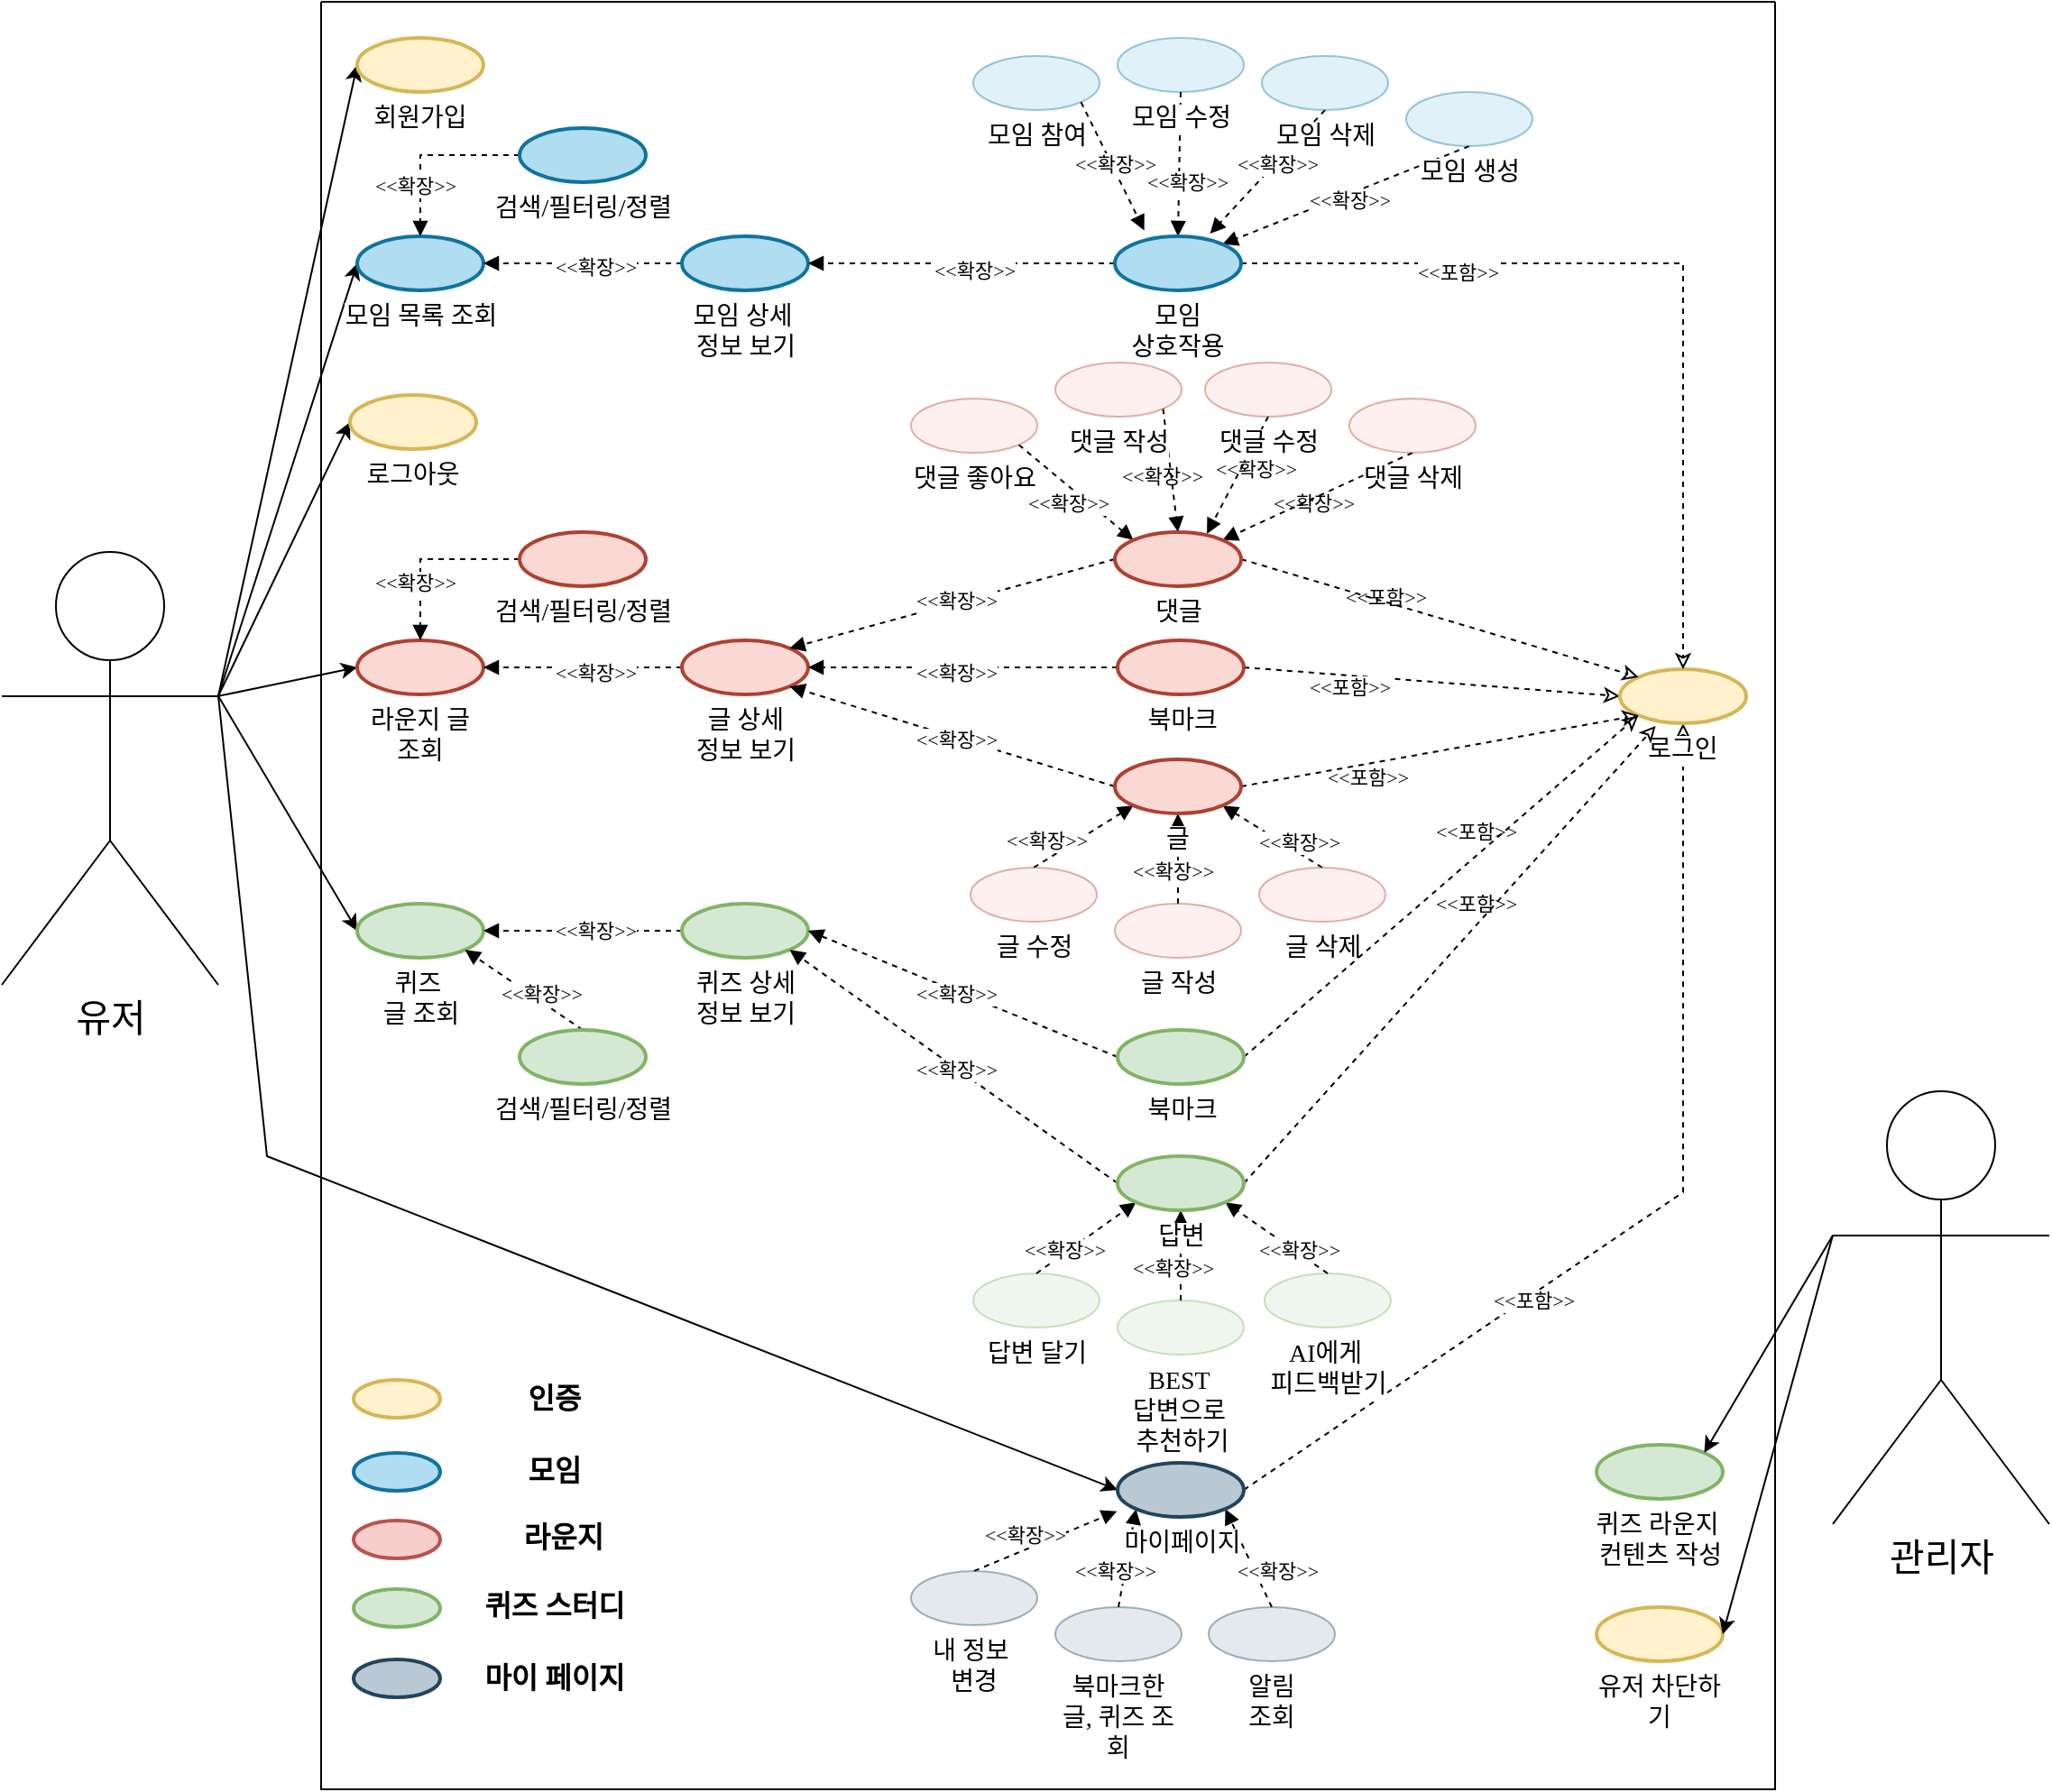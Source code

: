 <mxfile version="24.3.1" type="github">
  <diagram id="jTj0nOP97UvRc4CrnVmE" name="페이지-2">
    <mxGraphModel dx="3812" dy="1520" grid="0" gridSize="10" guides="1" tooltips="1" connect="1" arrows="1" fold="1" page="1" pageScale="1" pageWidth="827" pageHeight="1169" math="0" shadow="0">
      <root>
        <mxCell id="0" />
        <mxCell id="1" parent="0" />
        <mxCell id="42WZa0VlCs6O76AgJ4p3-1" style="rounded=0;orthogonalLoop=1;jettySize=auto;html=1;exitX=1;exitY=0.333;exitDx=0;exitDy=0;exitPerimeter=0;entryX=0;entryY=0.5;entryDx=0;entryDy=0;fontFamily=Noto Sans Korean;fontSource=https%3A%2F%2Ffonts.googleapis.com%2Fcss%3Ffamily%3DNoto%2BSans%2BKorean;" parent="1" source="YGuzLo_X1hFEdo6NRZUu-1" target="xbkJU-2Ecq9a6FRuG0pj-4" edge="1">
          <mxGeometry relative="1" as="geometry" />
        </mxCell>
        <mxCell id="42WZa0VlCs6O76AgJ4p3-2" style="rounded=0;orthogonalLoop=1;jettySize=auto;html=1;exitX=1;exitY=0.333;exitDx=0;exitDy=0;exitPerimeter=0;entryX=0;entryY=0.5;entryDx=0;entryDy=0;fontFamily=Noto Sans Korean;fontSource=https%3A%2F%2Ffonts.googleapis.com%2Fcss%3Ffamily%3DNoto%2BSans%2BKorean;" parent="1" source="YGuzLo_X1hFEdo6NRZUu-1" target="xbkJU-2Ecq9a6FRuG0pj-2" edge="1">
          <mxGeometry relative="1" as="geometry" />
        </mxCell>
        <mxCell id="42WZa0VlCs6O76AgJ4p3-3" style="rounded=0;orthogonalLoop=1;jettySize=auto;html=1;exitX=1;exitY=0.333;exitDx=0;exitDy=0;exitPerimeter=0;entryX=0;entryY=0.5;entryDx=0;entryDy=0;fontFamily=Noto Sans Korean;fontSource=https%3A%2F%2Ffonts.googleapis.com%2Fcss%3Ffamily%3DNoto%2BSans%2BKorean;" parent="1" source="YGuzLo_X1hFEdo6NRZUu-1" target="xbkJU-2Ecq9a6FRuG0pj-1" edge="1">
          <mxGeometry relative="1" as="geometry" />
        </mxCell>
        <mxCell id="42WZa0VlCs6O76AgJ4p3-4" style="rounded=0;orthogonalLoop=1;jettySize=auto;html=1;exitX=1;exitY=0.333;exitDx=0;exitDy=0;exitPerimeter=0;entryX=0;entryY=0.5;entryDx=0;entryDy=0;fontFamily=Noto Sans Korean;fontSource=https%3A%2F%2Ffonts.googleapis.com%2Fcss%3Ffamily%3DNoto%2BSans%2BKorean;" parent="1" source="YGuzLo_X1hFEdo6NRZUu-1" target="BZRNietGkavJV_CIzEXZ-2" edge="1">
          <mxGeometry relative="1" as="geometry" />
        </mxCell>
        <mxCell id="42WZa0VlCs6O76AgJ4p3-7" style="rounded=0;orthogonalLoop=1;jettySize=auto;html=1;exitX=1;exitY=0.333;exitDx=0;exitDy=0;exitPerimeter=0;entryX=0;entryY=0.5;entryDx=0;entryDy=0;fontFamily=Noto Sans Korean;fontSource=https%3A%2F%2Ffonts.googleapis.com%2Fcss%3Ffamily%3DNoto%2BSans%2BKorean;" parent="1" source="YGuzLo_X1hFEdo6NRZUu-1" target="xbkJU-2Ecq9a6FRuG0pj-3" edge="1">
          <mxGeometry relative="1" as="geometry">
            <Array as="points">
              <mxPoint x="90" y="670" />
            </Array>
          </mxGeometry>
        </mxCell>
        <mxCell id="ed8GZbk7M9Bh7m7Zr9QR-2" style="rounded=0;orthogonalLoop=1;jettySize=auto;html=1;exitX=1;exitY=0.333;exitDx=0;exitDy=0;exitPerimeter=0;entryX=0;entryY=0.5;entryDx=0;entryDy=0;" edge="1" parent="1" source="YGuzLo_X1hFEdo6NRZUu-1" target="ed8GZbk7M9Bh7m7Zr9QR-1">
          <mxGeometry relative="1" as="geometry" />
        </mxCell>
        <mxCell id="YGuzLo_X1hFEdo6NRZUu-1" value="유저" style="shape=umlActor;verticalLabelPosition=bottom;verticalAlign=top;html=1;outlineConnect=0;rounded=0;labelBackgroundColor=default;fontSize=21;textShadow=0;fontFamily=Noto Sans Korean;fontSource=https%3A%2F%2Ffonts.googleapis.com%2Fcss%3Ffamily%3DNoto%2BSans%2BKorean;" parent="1" vertex="1">
          <mxGeometry x="-57" y="335" width="120" height="240" as="geometry" />
        </mxCell>
        <mxCell id="YGuzLo_X1hFEdo6NRZUu-2" value="" style="swimlane;startSize=0;fontFamily=Noto Sans Korean;fontSource=https%3A%2F%2Ffonts.googleapis.com%2Fcss%3Ffamily%3DNoto%2BSans%2BKorean;" parent="1" vertex="1">
          <mxGeometry x="120" y="30" width="806" height="991" as="geometry" />
        </mxCell>
        <mxCell id="42WZa0VlCs6O76AgJ4p3-6" style="rounded=0;orthogonalLoop=1;jettySize=auto;html=1;exitX=1;exitY=0.5;exitDx=0;exitDy=0;entryX=0;entryY=0.5;entryDx=0;entryDy=0;dashed=1;endArrow=classic;endFill=0;fontFamily=Noto Sans Korean;fontSource=https%3A%2F%2Ffonts.googleapis.com%2Fcss%3Ffamily%3DNoto%2BSans%2BKorean;" parent="YGuzLo_X1hFEdo6NRZUu-2" source="-K2f4USVKCigkwagMgy_-1" target="NOhAKVlgrImQNk7xSUPU-1" edge="1">
          <mxGeometry relative="1" as="geometry" />
        </mxCell>
        <mxCell id="xbkJU-2Ecq9a6FRuG0pj-1" value="모임&amp;nbsp;&lt;span style=&quot;font-size: 14px;&quot;&gt;목록 조회&lt;/span&gt;" style="ellipse;html=1;labelPosition=center;verticalLabelPosition=bottom;align=center;verticalAlign=top;labelBackgroundColor=default;fontSize=14;fillColor=#b1ddf0;strokeColor=#10739e;strokeWidth=2;fontFamily=Noto Sans Korean;fontSource=https%3A%2F%2Ffonts.googleapis.com%2Fcss%3Ffamily%3DNoto%2BSans%2BKorean;" parent="YGuzLo_X1hFEdo6NRZUu-2" vertex="1">
          <mxGeometry x="20" y="130" width="70" height="30" as="geometry" />
        </mxCell>
        <mxCell id="xbkJU-2Ecq9a6FRuG0pj-2" value="라운지 글 조회" style="ellipse;whiteSpace=wrap;html=1;labelPosition=center;verticalLabelPosition=bottom;align=center;verticalAlign=top;labelBackgroundColor=default;fontSize=14;fillColor=#fad9d5;strokeColor=#ae4132;strokeWidth=2;fontFamily=Noto Sans Korean;fontSource=https%3A%2F%2Ffonts.googleapis.com%2Fcss%3Ffamily%3DNoto%2BSans%2BKorean;" parent="YGuzLo_X1hFEdo6NRZUu-2" vertex="1">
          <mxGeometry x="20" y="354" width="70" height="30" as="geometry" />
        </mxCell>
        <mxCell id="42WZa0VlCs6O76AgJ4p3-9" style="rounded=0;orthogonalLoop=1;jettySize=auto;html=1;exitX=1;exitY=0.5;exitDx=0;exitDy=0;entryX=0.5;entryY=1;entryDx=0;entryDy=0;dashed=1;endArrow=classic;endFill=0;fontFamily=Noto Sans Korean;fontSource=https%3A%2F%2Ffonts.googleapis.com%2Fcss%3Ffamily%3DNoto%2BSans%2BKorean;" parent="YGuzLo_X1hFEdo6NRZUu-2" source="xbkJU-2Ecq9a6FRuG0pj-3" target="NOhAKVlgrImQNk7xSUPU-1" edge="1">
          <mxGeometry relative="1" as="geometry">
            <Array as="points">
              <mxPoint x="755" y="660" />
            </Array>
          </mxGeometry>
        </mxCell>
        <mxCell id="42WZa0VlCs6O76AgJ4p3-14" style="rounded=0;orthogonalLoop=1;jettySize=auto;html=1;exitX=0.5;exitY=0;exitDx=0;exitDy=0;entryX=-0.005;entryY=0.895;entryDx=0;entryDy=0;endArrow=block;endFill=1;fontFamily=Noto Sans Korean;fontSource=https%3A%2F%2Ffonts.googleapis.com%2Fcss%3Ffamily%3DNoto%2BSans%2BKorean;dashed=1;entryPerimeter=0;" parent="YGuzLo_X1hFEdo6NRZUu-2" source="RSIxP8JftO4a3xVgUwhf-5" target="xbkJU-2Ecq9a6FRuG0pj-3" edge="1">
          <mxGeometry relative="1" as="geometry" />
        </mxCell>
        <mxCell id="42WZa0VlCs6O76AgJ4p3-15" style="rounded=0;orthogonalLoop=1;jettySize=auto;html=1;exitX=0.5;exitY=0;exitDx=0;exitDy=0;entryX=0;entryY=1;entryDx=0;entryDy=0;endArrow=block;endFill=1;fontFamily=Noto Sans Korean;fontSource=https%3A%2F%2Ffonts.googleapis.com%2Fcss%3Ffamily%3DNoto%2BSans%2BKorean;dashed=1;" parent="YGuzLo_X1hFEdo6NRZUu-2" source="RSIxP8JftO4a3xVgUwhf-7" target="xbkJU-2Ecq9a6FRuG0pj-3" edge="1">
          <mxGeometry relative="1" as="geometry" />
        </mxCell>
        <mxCell id="42WZa0VlCs6O76AgJ4p3-16" style="rounded=0;orthogonalLoop=1;jettySize=auto;html=1;exitX=0.5;exitY=0;exitDx=0;exitDy=0;entryX=1;entryY=1;entryDx=0;entryDy=0;endArrow=block;endFill=1;fontFamily=Noto Sans Korean;fontSource=https%3A%2F%2Ffonts.googleapis.com%2Fcss%3Ffamily%3DNoto%2BSans%2BKorean;dashed=1;" parent="YGuzLo_X1hFEdo6NRZUu-2" source="RSIxP8JftO4a3xVgUwhf-6" target="xbkJU-2Ecq9a6FRuG0pj-3" edge="1">
          <mxGeometry relative="1" as="geometry" />
        </mxCell>
        <mxCell id="xbkJU-2Ecq9a6FRuG0pj-3" value="마이페이지" style="ellipse;html=1;labelPosition=center;verticalLabelPosition=bottom;align=center;verticalAlign=top;labelBackgroundColor=default;fontSize=14;fillColor=#bac8d3;strokeColor=#23445d;strokeWidth=2;fontFamily=Noto Sans Korean;fontSource=https%3A%2F%2Ffonts.googleapis.com%2Fcss%3Ffamily%3DNoto%2BSans%2BKorean;" parent="YGuzLo_X1hFEdo6NRZUu-2" vertex="1">
          <mxGeometry x="441.5" y="810" width="70" height="30" as="geometry" />
        </mxCell>
        <mxCell id="xbkJU-2Ecq9a6FRuG0pj-4" value="회원가입" style="ellipse;whiteSpace=wrap;html=1;labelPosition=center;verticalLabelPosition=bottom;align=center;verticalAlign=top;labelBackgroundColor=default;fontSize=14;fillColor=#fff2cc;strokeColor=#d6b656;strokeWidth=2;fontFamily=Noto Sans Korean;fontSource=https%3A%2F%2Ffonts.googleapis.com%2Fcss%3Ffamily%3DNoto%2BSans%2BKorean;" parent="YGuzLo_X1hFEdo6NRZUu-2" vertex="1">
          <mxGeometry x="20" y="20" width="70" height="30" as="geometry" />
        </mxCell>
        <mxCell id="NOhAKVlgrImQNk7xSUPU-1" value="로그인" style="ellipse;whiteSpace=wrap;html=1;labelPosition=center;verticalLabelPosition=bottom;align=center;verticalAlign=top;labelBackgroundColor=default;fontSize=14;fillColor=#fff2cc;strokeColor=#d6b656;strokeWidth=2;fontFamily=Noto Sans Korean;fontSource=https%3A%2F%2Ffonts.googleapis.com%2Fcss%3Ffamily%3DNoto%2BSans%2BKorean;" parent="YGuzLo_X1hFEdo6NRZUu-2" vertex="1">
          <mxGeometry x="720" y="370" width="70" height="30" as="geometry" />
        </mxCell>
        <mxCell id="RSIxP8JftO4a3xVgUwhf-5" value="내 정보&amp;nbsp;&lt;div&gt;변경&lt;/div&gt;" style="ellipse;whiteSpace=wrap;html=1;labelPosition=center;verticalLabelPosition=bottom;align=center;verticalAlign=top;labelBackgroundColor=default;fontSize=14;fillColor=#bac8d3;strokeColor=#23445d;opacity=40;fontFamily=Noto Sans Korean;fontSource=https%3A%2F%2Ffonts.googleapis.com%2Fcss%3Ffamily%3DNoto%2BSans%2BKorean;" parent="YGuzLo_X1hFEdo6NRZUu-2" vertex="1">
          <mxGeometry x="327" y="870" width="70" height="30" as="geometry" />
        </mxCell>
        <mxCell id="RSIxP8JftO4a3xVgUwhf-6" value="알림&lt;div&gt;조회&lt;/div&gt;" style="ellipse;whiteSpace=wrap;html=1;labelPosition=center;verticalLabelPosition=bottom;align=center;verticalAlign=top;labelBackgroundColor=default;fontSize=14;fillColor=#bac8d3;strokeColor=#23445d;opacity=40;fontFamily=Noto Sans Korean;fontSource=https%3A%2F%2Ffonts.googleapis.com%2Fcss%3Ffamily%3DNoto%2BSans%2BKorean;" parent="YGuzLo_X1hFEdo6NRZUu-2" vertex="1">
          <mxGeometry x="492" y="890" width="70" height="30" as="geometry" />
        </mxCell>
        <mxCell id="RSIxP8JftO4a3xVgUwhf-7" value="북마크한 글, 퀴즈 조회" style="ellipse;whiteSpace=wrap;html=1;labelPosition=center;verticalLabelPosition=bottom;align=center;verticalAlign=top;labelBackgroundColor=default;fontSize=14;fillColor=#bac8d3;strokeColor=#23445d;opacity=40;fontFamily=Noto Sans Korean;fontSource=https%3A%2F%2Ffonts.googleapis.com%2Fcss%3Ffamily%3DNoto%2BSans%2BKorean;" parent="YGuzLo_X1hFEdo6NRZUu-2" vertex="1">
          <mxGeometry x="407" y="890" width="70" height="30" as="geometry" />
        </mxCell>
        <mxCell id="RtjWrgiDrUg9PwyguRAx-13" style="edgeStyle=orthogonalEdgeStyle;rounded=0;orthogonalLoop=1;jettySize=auto;html=1;exitX=0;exitY=0.5;exitDx=0;exitDy=0;entryX=1;entryY=0.5;entryDx=0;entryDy=0;dashed=1;endArrow=block;endFill=1;fontFamily=Noto Sans Korean;fontSource=https%3A%2F%2Ffonts.googleapis.com%2Fcss%3Ffamily%3DNoto%2BSans%2BKorean;" parent="YGuzLo_X1hFEdo6NRZUu-2" source="r3Q0pRkywXwkQfSbzAWJ-1" target="xbkJU-2Ecq9a6FRuG0pj-1" edge="1">
          <mxGeometry relative="1" as="geometry" />
        </mxCell>
        <mxCell id="r3Q0pRkywXwkQfSbzAWJ-1" value="모임 상세&amp;nbsp;&lt;div style=&quot;font-size: 14px;&quot;&gt;정보 보기&lt;/div&gt;" style="ellipse;html=1;labelPosition=center;verticalLabelPosition=bottom;align=center;verticalAlign=top;labelBackgroundColor=default;fontSize=14;fillColor=#b1ddf0;strokeColor=#10739e;strokeWidth=2;fontFamily=Noto Sans Korean;fontSource=https%3A%2F%2Ffonts.googleapis.com%2Fcss%3Ffamily%3DNoto%2BSans%2BKorean;" parent="YGuzLo_X1hFEdo6NRZUu-2" vertex="1">
          <mxGeometry x="200" y="130" width="70" height="30" as="geometry" />
        </mxCell>
        <mxCell id="MipSQJv0WckpIGKep5O7-1" value="모임 참여" style="ellipse;whiteSpace=wrap;html=1;labelPosition=center;verticalLabelPosition=bottom;align=center;verticalAlign=top;labelBackgroundColor=default;fontSize=14;fillColor=#b1ddf0;strokeColor=#10739e;opacity=40;fontFamily=Noto Sans Korean;fontSource=https%3A%2F%2Ffonts.googleapis.com%2Fcss%3Ffamily%3DNoto%2BSans%2BKorean;" parent="YGuzLo_X1hFEdo6NRZUu-2" vertex="1">
          <mxGeometry x="361.5" y="30" width="70" height="30" as="geometry" />
        </mxCell>
        <mxCell id="RtjWrgiDrUg9PwyguRAx-11" style="edgeStyle=orthogonalEdgeStyle;rounded=0;orthogonalLoop=1;jettySize=auto;html=1;exitX=0;exitY=0.5;exitDx=0;exitDy=0;entryX=1;entryY=0.5;entryDx=0;entryDy=0;dashed=1;endArrow=block;endFill=1;fontFamily=Noto Sans Korean;fontSource=https%3A%2F%2Ffonts.googleapis.com%2Fcss%3Ffamily%3DNoto%2BSans%2BKorean;" parent="YGuzLo_X1hFEdo6NRZUu-2" source="cXlgSNlOm7EEsly19OPD-1" target="xbkJU-2Ecq9a6FRuG0pj-2" edge="1">
          <mxGeometry relative="1" as="geometry" />
        </mxCell>
        <mxCell id="cXlgSNlOm7EEsly19OPD-1" value="&lt;div style=&quot;font-size: 14px;&quot;&gt;글 상세&lt;/div&gt;&lt;div style=&quot;font-size: 14px;&quot;&gt;정보 보기&lt;/div&gt;" style="ellipse;html=1;labelPosition=center;verticalLabelPosition=bottom;align=center;verticalAlign=top;labelBackgroundColor=default;fontSize=14;fillColor=#fad9d5;strokeColor=#ae4132;strokeWidth=2;fontFamily=Noto Sans Korean;fontSource=https%3A%2F%2Ffonts.googleapis.com%2Fcss%3Ffamily%3DNoto%2BSans%2BKorean;" parent="YGuzLo_X1hFEdo6NRZUu-2" vertex="1">
          <mxGeometry x="200" y="354" width="70" height="30" as="geometry" />
        </mxCell>
        <mxCell id="RtjWrgiDrUg9PwyguRAx-12" style="edgeStyle=orthogonalEdgeStyle;rounded=0;orthogonalLoop=1;jettySize=auto;html=1;exitX=0;exitY=0.5;exitDx=0;exitDy=0;entryX=1;entryY=0.5;entryDx=0;entryDy=0;dashed=1;endArrow=block;endFill=1;fontFamily=Noto Sans Korean;fontSource=https%3A%2F%2Ffonts.googleapis.com%2Fcss%3Ffamily%3DNoto%2BSans%2BKorean;" parent="YGuzLo_X1hFEdo6NRZUu-2" source="4BCtypjuSpM-yuh8mV4r-1" target="r3Q0pRkywXwkQfSbzAWJ-1" edge="1">
          <mxGeometry relative="1" as="geometry" />
        </mxCell>
        <mxCell id="dA3zyy7pW2rvzDFR10JF-6" style="edgeStyle=orthogonalEdgeStyle;rounded=0;orthogonalLoop=1;jettySize=auto;html=1;exitX=1;exitY=0.5;exitDx=0;exitDy=0;entryX=0.5;entryY=0;entryDx=0;entryDy=0;dashed=1;endArrow=classic;endFill=0;fontFamily=Noto Sans Korean;fontSource=https%3A%2F%2Ffonts.googleapis.com%2Fcss%3Ffamily%3DNoto%2BSans%2BKorean;" parent="YGuzLo_X1hFEdo6NRZUu-2" source="4BCtypjuSpM-yuh8mV4r-1" target="NOhAKVlgrImQNk7xSUPU-1" edge="1">
          <mxGeometry relative="1" as="geometry" />
        </mxCell>
        <mxCell id="42WZa0VlCs6O76AgJ4p3-35" value="&amp;lt;&amp;lt;포함&amp;gt;&amp;gt;" style="edgeLabel;html=1;align=center;verticalAlign=middle;resizable=0;points=[];fontFamily=Noto Sans Korean;fontSource=https%3A%2F%2Ffonts.googleapis.com%2Fcss%3Ffamily%3DNoto%2BSans%2BKorean;" parent="dA3zyy7pW2rvzDFR10JF-6" vertex="1" connectable="0">
          <mxGeometry x="0.666" y="-1" relative="1" as="geometry">
            <mxPoint x="-82" y="428" as="offset" />
          </mxGeometry>
        </mxCell>
        <mxCell id="42WZa0VlCs6O76AgJ4p3-36" value="&amp;lt;&amp;lt;포함&amp;gt;&amp;gt;" style="edgeLabel;html=1;align=center;verticalAlign=middle;resizable=0;points=[];fontFamily=Noto Sans Korean;fontSource=https%3A%2F%2Ffonts.googleapis.com%2Fcss%3Ffamily%3DNoto%2BSans%2BKorean;" parent="dA3zyy7pW2rvzDFR10JF-6" vertex="1" connectable="0">
          <mxGeometry x="0.666" y="-1" relative="1" as="geometry">
            <mxPoint x="-114" y="208" as="offset" />
          </mxGeometry>
        </mxCell>
        <mxCell id="42WZa0VlCs6O76AgJ4p3-40" value="&amp;lt;&amp;lt;포함&amp;gt;&amp;gt;" style="edgeLabel;html=1;align=center;verticalAlign=middle;resizable=0;points=[];fontFamily=Noto Sans Korean;fontSource=https%3A%2F%2Ffonts.googleapis.com%2Fcss%3Ffamily%3DNoto%2BSans%2BKorean;" parent="dA3zyy7pW2rvzDFR10JF-6" vertex="1" connectable="0">
          <mxGeometry x="0.666" y="-1" relative="1" as="geometry">
            <mxPoint x="-114" y="168" as="offset" />
          </mxGeometry>
        </mxCell>
        <mxCell id="42WZa0VlCs6O76AgJ4p3-42" value="&amp;lt;&amp;lt;포함&amp;gt;&amp;gt;" style="edgeLabel;html=1;align=center;verticalAlign=middle;resizable=0;points=[];fontFamily=Noto Sans Korean;fontSource=https%3A%2F%2Ffonts.googleapis.com%2Fcss%3Ffamily%3DNoto%2BSans%2BKorean;" parent="dA3zyy7pW2rvzDFR10JF-6" vertex="1" connectable="0">
          <mxGeometry x="0.666" y="-1" relative="1" as="geometry">
            <mxPoint x="-164" y="38" as="offset" />
          </mxGeometry>
        </mxCell>
        <mxCell id="42WZa0VlCs6O76AgJ4p3-45" value="&amp;lt;&amp;lt;포함&amp;gt;&amp;gt;" style="edgeLabel;html=1;align=center;verticalAlign=middle;resizable=0;points=[];fontFamily=Noto Sans Korean;fontSource=https%3A%2F%2Ffonts.googleapis.com%2Fcss%3Ffamily%3DNoto%2BSans%2BKorean;" parent="dA3zyy7pW2rvzDFR10JF-6" vertex="1" connectable="0">
          <mxGeometry x="0.666" y="-1" relative="1" as="geometry">
            <mxPoint x="-184" y="88" as="offset" />
          </mxGeometry>
        </mxCell>
        <mxCell id="42WZa0VlCs6O76AgJ4p3-46" value="&amp;lt;&amp;lt;포함&amp;gt;&amp;gt;" style="edgeLabel;html=1;align=center;verticalAlign=middle;resizable=0;points=[];fontFamily=Noto Sans Korean;fontSource=https%3A%2F%2Ffonts.googleapis.com%2Fcss%3Ffamily%3DNoto%2BSans%2BKorean;" parent="dA3zyy7pW2rvzDFR10JF-6" vertex="1" connectable="0">
          <mxGeometry x="0.666" y="-1" relative="1" as="geometry">
            <mxPoint x="-174" y="138" as="offset" />
          </mxGeometry>
        </mxCell>
        <mxCell id="42WZa0VlCs6O76AgJ4p3-47" value="&amp;lt;&amp;lt;포함&amp;gt;&amp;gt;" style="edgeLabel;html=1;align=center;verticalAlign=middle;resizable=0;points=[];fontFamily=Noto Sans Korean;fontSource=https%3A%2F%2Ffonts.googleapis.com%2Fcss%3Ffamily%3DNoto%2BSans%2BKorean;" parent="dA3zyy7pW2rvzDFR10JF-6" vertex="1" connectable="0">
          <mxGeometry x="0.666" y="-1" relative="1" as="geometry">
            <mxPoint x="-124" y="-142" as="offset" />
          </mxGeometry>
        </mxCell>
        <mxCell id="42WZa0VlCs6O76AgJ4p3-29" style="rounded=0;orthogonalLoop=1;jettySize=auto;html=1;exitX=1;exitY=1;exitDx=0;exitDy=0;entryX=0.233;entryY=-0.108;entryDx=0;entryDy=0;entryPerimeter=0;endArrow=block;endFill=1;fontFamily=Noto Sans Korean;fontSource=https%3A%2F%2Ffonts.googleapis.com%2Fcss%3Ffamily%3DNoto%2BSans%2BKorean;dashed=1;" parent="YGuzLo_X1hFEdo6NRZUu-2" source="MipSQJv0WckpIGKep5O7-1" target="4BCtypjuSpM-yuh8mV4r-1" edge="1">
          <mxGeometry relative="1" as="geometry" />
        </mxCell>
        <mxCell id="42WZa0VlCs6O76AgJ4p3-30" style="rounded=0;orthogonalLoop=1;jettySize=auto;html=1;exitX=0.5;exitY=1;exitDx=0;exitDy=0;entryX=0.5;entryY=0;entryDx=0;entryDy=0;endArrow=block;endFill=1;fontFamily=Noto Sans Korean;fontSource=https%3A%2F%2Ffonts.googleapis.com%2Fcss%3Ffamily%3DNoto%2BSans%2BKorean;dashed=1;" parent="YGuzLo_X1hFEdo6NRZUu-2" source="Vzc4TBy5uDRJkHYQ5rnn-1" target="4BCtypjuSpM-yuh8mV4r-1" edge="1">
          <mxGeometry relative="1" as="geometry" />
        </mxCell>
        <mxCell id="42WZa0VlCs6O76AgJ4p3-31" style="rounded=0;orthogonalLoop=1;jettySize=auto;html=1;exitX=0.5;exitY=1;exitDx=0;exitDy=0;entryX=0.754;entryY=-0.049;entryDx=0;entryDy=0;entryPerimeter=0;endArrow=block;endFill=1;fontFamily=Noto Sans Korean;fontSource=https%3A%2F%2Ffonts.googleapis.com%2Fcss%3Ffamily%3DNoto%2BSans%2BKorean;dashed=1;" parent="YGuzLo_X1hFEdo6NRZUu-2" source="Vzc4TBy5uDRJkHYQ5rnn-2" target="4BCtypjuSpM-yuh8mV4r-1" edge="1">
          <mxGeometry relative="1" as="geometry" />
        </mxCell>
        <mxCell id="42WZa0VlCs6O76AgJ4p3-32" style="rounded=0;orthogonalLoop=1;jettySize=auto;html=1;exitX=0.5;exitY=1;exitDx=0;exitDy=0;entryX=1;entryY=0;entryDx=0;entryDy=0;endArrow=block;endFill=1;fontFamily=Noto Sans Korean;fontSource=https%3A%2F%2Ffonts.googleapis.com%2Fcss%3Ffamily%3DNoto%2BSans%2BKorean;dashed=1;" parent="YGuzLo_X1hFEdo6NRZUu-2" source="huwDGoITAxrcZlBKzeDQ-46" target="4BCtypjuSpM-yuh8mV4r-1" edge="1">
          <mxGeometry relative="1" as="geometry" />
        </mxCell>
        <mxCell id="4BCtypjuSpM-yuh8mV4r-1" value="모임&lt;div&gt;상호작용&lt;/div&gt;" style="ellipse;whiteSpace=wrap;html=1;labelPosition=center;verticalLabelPosition=bottom;align=center;verticalAlign=top;labelBackgroundColor=default;fontSize=14;fillColor=#b1ddf0;strokeColor=#10739e;strokeWidth=2;fontFamily=Noto Sans Korean;fontSource=https%3A%2F%2Ffonts.googleapis.com%2Fcss%3Ffamily%3DNoto%2BSans%2BKorean;" parent="YGuzLo_X1hFEdo6NRZUu-2" vertex="1">
          <mxGeometry x="440" y="130" width="70" height="30" as="geometry" />
        </mxCell>
        <mxCell id="Vzc4TBy5uDRJkHYQ5rnn-1" value="모임 수정" style="ellipse;whiteSpace=wrap;html=1;labelPosition=center;verticalLabelPosition=bottom;align=center;verticalAlign=top;labelBackgroundColor=default;fontSize=14;fillColor=#b1ddf0;strokeColor=#10739e;opacity=40;fontFamily=Noto Sans Korean;fontSource=https%3A%2F%2Ffonts.googleapis.com%2Fcss%3Ffamily%3DNoto%2BSans%2BKorean;" parent="YGuzLo_X1hFEdo6NRZUu-2" vertex="1">
          <mxGeometry x="441.5" y="20" width="70" height="30" as="geometry" />
        </mxCell>
        <mxCell id="Vzc4TBy5uDRJkHYQ5rnn-2" value="모임 삭제" style="ellipse;whiteSpace=wrap;html=1;labelPosition=center;verticalLabelPosition=bottom;align=center;verticalAlign=top;labelBackgroundColor=default;fontSize=14;fillColor=#b1ddf0;strokeColor=#10739e;opacity=40;fontFamily=Noto Sans Korean;fontSource=https%3A%2F%2Ffonts.googleapis.com%2Fcss%3Ffamily%3DNoto%2BSans%2BKorean;" parent="YGuzLo_X1hFEdo6NRZUu-2" vertex="1">
          <mxGeometry x="521.5" y="30" width="70" height="30" as="geometry" />
        </mxCell>
        <mxCell id="RtjWrgiDrUg9PwyguRAx-5" style="rounded=0;orthogonalLoop=1;jettySize=auto;html=1;exitX=0;exitY=0.5;exitDx=0;exitDy=0;entryX=1;entryY=0;entryDx=0;entryDy=0;dashed=1;endArrow=block;endFill=1;fontFamily=Noto Sans Korean;fontSource=https%3A%2F%2Ffonts.googleapis.com%2Fcss%3Ffamily%3DNoto%2BSans%2BKorean;" parent="YGuzLo_X1hFEdo6NRZUu-2" source="IklVNkg57ZsHUNvntp-u-1" target="cXlgSNlOm7EEsly19OPD-1" edge="1">
          <mxGeometry relative="1" as="geometry" />
        </mxCell>
        <mxCell id="dA3zyy7pW2rvzDFR10JF-2" style="rounded=0;orthogonalLoop=1;jettySize=auto;html=1;exitX=1;exitY=0.5;exitDx=0;exitDy=0;entryX=0;entryY=0;entryDx=0;entryDy=0;dashed=1;endArrow=classic;endFill=0;fontFamily=Noto Sans Korean;fontSource=https%3A%2F%2Ffonts.googleapis.com%2Fcss%3Ffamily%3DNoto%2BSans%2BKorean;" parent="YGuzLo_X1hFEdo6NRZUu-2" source="IklVNkg57ZsHUNvntp-u-1" target="NOhAKVlgrImQNk7xSUPU-1" edge="1">
          <mxGeometry relative="1" as="geometry" />
        </mxCell>
        <mxCell id="42WZa0VlCs6O76AgJ4p3-24" style="rounded=0;orthogonalLoop=1;jettySize=auto;html=1;exitX=1;exitY=1;exitDx=0;exitDy=0;entryX=0;entryY=0;entryDx=0;entryDy=0;endArrow=block;endFill=1;fontFamily=Noto Sans Korean;fontSource=https%3A%2F%2Ffonts.googleapis.com%2Fcss%3Ffamily%3DNoto%2BSans%2BKorean;dashed=1;" parent="YGuzLo_X1hFEdo6NRZUu-2" source="f-m4LPaJYdPx1a9KxvPm-3" target="IklVNkg57ZsHUNvntp-u-1" edge="1">
          <mxGeometry relative="1" as="geometry" />
        </mxCell>
        <mxCell id="42WZa0VlCs6O76AgJ4p3-259" value="&amp;lt;&amp;lt;확장&amp;gt;&amp;gt;" style="edgeLabel;html=1;align=center;verticalAlign=middle;resizable=0;points=[];fontFamily=Noto Sans Korean;fontSize=11;fontColor=default;labelBackgroundColor=default;fillColor=none;gradientColor=none;fontSource=https%3A%2F%2Ffonts.googleapis.com%2Fcss%3Ffamily%3DNoto%2BSans%2BKorean;" parent="42WZa0VlCs6O76AgJ4p3-24" vertex="1" connectable="0">
          <mxGeometry x="-0.167" y="1" relative="1" as="geometry">
            <mxPoint y="11" as="offset" />
          </mxGeometry>
        </mxCell>
        <mxCell id="42WZa0VlCs6O76AgJ4p3-260" value="&amp;lt;&amp;lt;확장&amp;gt;&amp;gt;" style="edgeLabel;html=1;align=center;verticalAlign=middle;resizable=0;points=[];fontFamily=Noto Sans Korean;fontSize=11;fontColor=default;labelBackgroundColor=default;fillColor=none;gradientColor=none;fontSource=https%3A%2F%2Ffonts.googleapis.com%2Fcss%3Ffamily%3DNoto%2BSans%2BKorean;" parent="42WZa0VlCs6O76AgJ4p3-24" vertex="1" connectable="0">
          <mxGeometry x="-0.167" y="1" relative="1" as="geometry">
            <mxPoint x="136" y="11" as="offset" />
          </mxGeometry>
        </mxCell>
        <mxCell id="42WZa0VlCs6O76AgJ4p3-261" value="&amp;lt;&amp;lt;확장&amp;gt;&amp;gt;" style="edgeLabel;html=1;align=center;verticalAlign=middle;resizable=0;points=[];fontFamily=Noto Sans Korean;fontSize=11;fontColor=default;labelBackgroundColor=default;fillColor=none;gradientColor=none;fontSource=https%3A%2F%2Ffonts.googleapis.com%2Fcss%3Ffamily%3DNoto%2BSans%2BKorean;" parent="42WZa0VlCs6O76AgJ4p3-24" vertex="1" connectable="0">
          <mxGeometry x="-0.167" y="1" relative="1" as="geometry">
            <mxPoint x="52" y="-4" as="offset" />
          </mxGeometry>
        </mxCell>
        <mxCell id="42WZa0VlCs6O76AgJ4p3-262" value="&amp;lt;&amp;lt;확장&amp;gt;&amp;gt;" style="edgeLabel;html=1;align=center;verticalAlign=middle;resizable=0;points=[];fontFamily=Noto Sans Korean;fontSize=11;fontColor=default;labelBackgroundColor=default;fillColor=none;gradientColor=none;fontSource=https%3A%2F%2Ffonts.googleapis.com%2Fcss%3Ffamily%3DNoto%2BSans%2BKorean;" parent="42WZa0VlCs6O76AgJ4p3-24" vertex="1" connectable="0">
          <mxGeometry x="-0.167" y="1" relative="1" as="geometry">
            <mxPoint x="104" y="-8" as="offset" />
          </mxGeometry>
        </mxCell>
        <mxCell id="42WZa0VlCs6O76AgJ4p3-264" value="&amp;lt;&amp;lt;확장&amp;gt;&amp;gt;" style="edgeLabel;html=1;align=center;verticalAlign=middle;resizable=0;points=[];fontFamily=Noto Sans Korean;fontSize=11;fontColor=default;labelBackgroundColor=default;fillColor=none;gradientColor=none;fontSource=https%3A%2F%2Ffonts.googleapis.com%2Fcss%3Ffamily%3DNoto%2BSans%2BKorean;" parent="42WZa0VlCs6O76AgJ4p3-24" vertex="1" connectable="0">
          <mxGeometry x="-0.167" y="1" relative="1" as="geometry">
            <mxPoint x="26" y="-177" as="offset" />
          </mxGeometry>
        </mxCell>
        <mxCell id="42WZa0VlCs6O76AgJ4p3-265" value="&amp;lt;&amp;lt;확장&amp;gt;&amp;gt;" style="edgeLabel;html=1;align=center;verticalAlign=middle;resizable=0;points=[];fontFamily=Noto Sans Korean;fontSize=11;fontColor=default;labelBackgroundColor=default;fillColor=none;gradientColor=none;fontSource=https%3A%2F%2Ffonts.googleapis.com%2Fcss%3Ffamily%3DNoto%2BSans%2BKorean;" parent="42WZa0VlCs6O76AgJ4p3-24" vertex="1" connectable="0">
          <mxGeometry x="-0.167" y="1" relative="1" as="geometry">
            <mxPoint x="66" y="-167" as="offset" />
          </mxGeometry>
        </mxCell>
        <mxCell id="42WZa0VlCs6O76AgJ4p3-266" value="&amp;lt;&amp;lt;확장&amp;gt;&amp;gt;" style="edgeLabel;html=1;align=center;verticalAlign=middle;resizable=0;points=[];fontFamily=Noto Sans Korean;fontSize=11;fontColor=default;labelBackgroundColor=default;fillColor=none;gradientColor=none;fontSource=https%3A%2F%2Ffonts.googleapis.com%2Fcss%3Ffamily%3DNoto%2BSans%2BKorean;" parent="42WZa0VlCs6O76AgJ4p3-24" vertex="1" connectable="0">
          <mxGeometry x="-0.167" y="1" relative="1" as="geometry">
            <mxPoint x="116" y="-177" as="offset" />
          </mxGeometry>
        </mxCell>
        <mxCell id="42WZa0VlCs6O76AgJ4p3-267" value="&amp;lt;&amp;lt;확장&amp;gt;&amp;gt;" style="edgeLabel;html=1;align=center;verticalAlign=middle;resizable=0;points=[];fontFamily=Noto Sans Korean;fontSize=11;fontColor=default;labelBackgroundColor=default;fillColor=none;gradientColor=none;fontSource=https%3A%2F%2Ffonts.googleapis.com%2Fcss%3Ffamily%3DNoto%2BSans%2BKorean;" parent="42WZa0VlCs6O76AgJ4p3-24" vertex="1" connectable="0">
          <mxGeometry x="-0.167" y="1" relative="1" as="geometry">
            <mxPoint x="156" y="-157" as="offset" />
          </mxGeometry>
        </mxCell>
        <mxCell id="42WZa0VlCs6O76AgJ4p3-272" value="&amp;lt;&amp;lt;확장&amp;gt;&amp;gt;" style="edgeLabel;html=1;align=center;verticalAlign=middle;resizable=0;points=[];fontFamily=Noto Sans Korean;fontSize=11;fontColor=default;labelBackgroundColor=default;fillColor=none;gradientColor=none;fontSource=https%3A%2F%2Ffonts.googleapis.com%2Fcss%3Ffamily%3DNoto%2BSans%2BKorean;" parent="42WZa0VlCs6O76AgJ4p3-24" vertex="1" connectable="0">
          <mxGeometry x="-0.167" y="1" relative="1" as="geometry">
            <mxPoint x="-24" y="583" as="offset" />
          </mxGeometry>
        </mxCell>
        <mxCell id="42WZa0VlCs6O76AgJ4p3-273" value="&amp;lt;&amp;lt;확장&amp;gt;&amp;gt;" style="edgeLabel;html=1;align=center;verticalAlign=middle;resizable=0;points=[];fontFamily=Noto Sans Korean;fontSize=11;fontColor=default;labelBackgroundColor=default;fillColor=none;gradientColor=none;fontSource=https%3A%2F%2Ffonts.googleapis.com%2Fcss%3Ffamily%3DNoto%2BSans%2BKorean;" parent="42WZa0VlCs6O76AgJ4p3-24" vertex="1" connectable="0">
          <mxGeometry x="-0.167" y="1" relative="1" as="geometry">
            <mxPoint x="26" y="603" as="offset" />
          </mxGeometry>
        </mxCell>
        <mxCell id="42WZa0VlCs6O76AgJ4p3-274" value="&amp;lt;&amp;lt;확장&amp;gt;&amp;gt;" style="edgeLabel;html=1;align=center;verticalAlign=middle;resizable=0;points=[];fontFamily=Noto Sans Korean;fontSize=11;fontColor=default;labelBackgroundColor=default;fillColor=none;gradientColor=none;fontSource=https%3A%2F%2Ffonts.googleapis.com%2Fcss%3Ffamily%3DNoto%2BSans%2BKorean;" parent="42WZa0VlCs6O76AgJ4p3-24" vertex="1" connectable="0">
          <mxGeometry x="-0.167" y="1" relative="1" as="geometry">
            <mxPoint x="116" y="603" as="offset" />
          </mxGeometry>
        </mxCell>
        <mxCell id="42WZa0VlCs6O76AgJ4p3-25" style="rounded=0;orthogonalLoop=1;jettySize=auto;html=1;exitX=1;exitY=1;exitDx=0;exitDy=0;entryX=0.5;entryY=0;entryDx=0;entryDy=0;endArrow=block;endFill=1;fontFamily=Noto Sans Korean;fontSource=https%3A%2F%2Ffonts.googleapis.com%2Fcss%3Ffamily%3DNoto%2BSans%2BKorean;dashed=1;" parent="YGuzLo_X1hFEdo6NRZUu-2" source="f-m4LPaJYdPx1a9KxvPm-4" target="IklVNkg57ZsHUNvntp-u-1" edge="1">
          <mxGeometry relative="1" as="geometry" />
        </mxCell>
        <mxCell id="42WZa0VlCs6O76AgJ4p3-26" style="rounded=0;orthogonalLoop=1;jettySize=auto;html=1;exitX=0.5;exitY=1;exitDx=0;exitDy=0;entryX=0.729;entryY=0.033;entryDx=0;entryDy=0;entryPerimeter=0;endArrow=block;endFill=1;fontFamily=Noto Sans Korean;fontSource=https%3A%2F%2Ffonts.googleapis.com%2Fcss%3Ffamily%3DNoto%2BSans%2BKorean;dashed=1;" parent="YGuzLo_X1hFEdo6NRZUu-2" source="f-m4LPaJYdPx1a9KxvPm-1" target="IklVNkg57ZsHUNvntp-u-1" edge="1">
          <mxGeometry relative="1" as="geometry" />
        </mxCell>
        <mxCell id="42WZa0VlCs6O76AgJ4p3-27" style="rounded=0;orthogonalLoop=1;jettySize=auto;html=1;exitX=0.5;exitY=1;exitDx=0;exitDy=0;entryX=1;entryY=0;entryDx=0;entryDy=0;endArrow=block;endFill=1;fontFamily=Noto Sans Korean;fontSource=https%3A%2F%2Ffonts.googleapis.com%2Fcss%3Ffamily%3DNoto%2BSans%2BKorean;dashed=1;" parent="YGuzLo_X1hFEdo6NRZUu-2" source="f-m4LPaJYdPx1a9KxvPm-2" target="IklVNkg57ZsHUNvntp-u-1" edge="1">
          <mxGeometry relative="1" as="geometry" />
        </mxCell>
        <mxCell id="IklVNkg57ZsHUNvntp-u-1" value="댓글" style="ellipse;html=1;labelPosition=center;verticalLabelPosition=bottom;align=center;verticalAlign=top;labelBackgroundColor=default;fontSize=14;fillColor=#fad9d5;strokeColor=#ae4132;strokeWidth=2;fontFamily=Noto Sans Korean;fontSource=https%3A%2F%2Ffonts.googleapis.com%2Fcss%3Ffamily%3DNoto%2BSans%2BKorean;" parent="YGuzLo_X1hFEdo6NRZUu-2" vertex="1">
          <mxGeometry x="440" y="294" width="70" height="30" as="geometry" />
        </mxCell>
        <mxCell id="f-m4LPaJYdPx1a9KxvPm-1" value="댓글 수정" style="ellipse;html=1;labelPosition=center;verticalLabelPosition=bottom;align=center;verticalAlign=top;labelBackgroundColor=default;fontSize=14;fillColor=#fad9d5;strokeColor=#ae4132;opacity=40;fontFamily=Noto Sans Korean;fontSource=https%3A%2F%2Ffonts.googleapis.com%2Fcss%3Ffamily%3DNoto%2BSans%2BKorean;" parent="YGuzLo_X1hFEdo6NRZUu-2" vertex="1">
          <mxGeometry x="490" y="200" width="70" height="30" as="geometry" />
        </mxCell>
        <mxCell id="f-m4LPaJYdPx1a9KxvPm-2" value="댓글 삭제" style="ellipse;html=1;labelPosition=center;verticalLabelPosition=bottom;align=center;verticalAlign=top;labelBackgroundColor=default;fontSize=14;fillColor=#fad9d5;strokeColor=#ae4132;opacity=40;fontFamily=Noto Sans Korean;fontSource=https%3A%2F%2Ffonts.googleapis.com%2Fcss%3Ffamily%3DNoto%2BSans%2BKorean;" parent="YGuzLo_X1hFEdo6NRZUu-2" vertex="1">
          <mxGeometry x="570" y="220" width="70" height="30" as="geometry" />
        </mxCell>
        <mxCell id="f-m4LPaJYdPx1a9KxvPm-3" value="댓글 좋아요" style="ellipse;html=1;labelPosition=center;verticalLabelPosition=bottom;align=center;verticalAlign=top;labelBackgroundColor=default;fontSize=14;fillColor=#fad9d5;strokeColor=#ae4132;opacity=40;fontFamily=Noto Sans Korean;fontSource=https%3A%2F%2Ffonts.googleapis.com%2Fcss%3Ffamily%3DNoto%2BSans%2BKorean;" parent="YGuzLo_X1hFEdo6NRZUu-2" vertex="1">
          <mxGeometry x="327" y="220" width="70" height="30" as="geometry" />
        </mxCell>
        <mxCell id="f-m4LPaJYdPx1a9KxvPm-4" value="댓글 작성" style="ellipse;html=1;labelPosition=center;verticalLabelPosition=bottom;align=center;verticalAlign=top;labelBackgroundColor=default;fontSize=14;fillColor=#fad9d5;strokeColor=#ae4132;opacity=40;fontFamily=Noto Sans Korean;fontSource=https%3A%2F%2Ffonts.googleapis.com%2Fcss%3Ffamily%3DNoto%2BSans%2BKorean;" parent="YGuzLo_X1hFEdo6NRZUu-2" vertex="1">
          <mxGeometry x="407" y="200" width="70" height="30" as="geometry" />
        </mxCell>
        <mxCell id="RtjWrgiDrUg9PwyguRAx-9" style="rounded=0;orthogonalLoop=1;jettySize=auto;html=1;exitX=0;exitY=0.5;exitDx=0;exitDy=0;entryX=1;entryY=1;entryDx=0;entryDy=0;dashed=1;endArrow=block;endFill=1;fontFamily=Noto Sans Korean;fontSource=https%3A%2F%2Ffonts.googleapis.com%2Fcss%3Ffamily%3DNoto%2BSans%2BKorean;" parent="YGuzLo_X1hFEdo6NRZUu-2" source="eAc8JbtrIRDQ5BVOb8-r-1" target="cXlgSNlOm7EEsly19OPD-1" edge="1">
          <mxGeometry relative="1" as="geometry" />
        </mxCell>
        <mxCell id="dA3zyy7pW2rvzDFR10JF-4" style="rounded=0;orthogonalLoop=1;jettySize=auto;html=1;exitX=1;exitY=0.5;exitDx=0;exitDy=0;dashed=1;endArrow=classic;endFill=0;entryX=0;entryY=1;entryDx=0;entryDy=0;fontFamily=Noto Sans Korean;fontSource=https%3A%2F%2Ffonts.googleapis.com%2Fcss%3Ffamily%3DNoto%2BSans%2BKorean;" parent="YGuzLo_X1hFEdo6NRZUu-2" source="eAc8JbtrIRDQ5BVOb8-r-1" target="NOhAKVlgrImQNk7xSUPU-1" edge="1">
          <mxGeometry relative="1" as="geometry">
            <mxPoint x="730" y="390" as="targetPoint" />
          </mxGeometry>
        </mxCell>
        <mxCell id="42WZa0VlCs6O76AgJ4p3-21" style="rounded=0;orthogonalLoop=1;jettySize=auto;html=1;exitX=0.5;exitY=0;exitDx=0;exitDy=0;entryX=0;entryY=1;entryDx=0;entryDy=0;endArrow=block;endFill=1;fontFamily=Noto Sans Korean;fontSource=https%3A%2F%2Ffonts.googleapis.com%2Fcss%3Ffamily%3DNoto%2BSans%2BKorean;dashed=1;" parent="YGuzLo_X1hFEdo6NRZUu-2" source="Jm0hGLuYt1_iPAxI5Y-y-2" target="eAc8JbtrIRDQ5BVOb8-r-1" edge="1">
          <mxGeometry relative="1" as="geometry" />
        </mxCell>
        <mxCell id="42WZa0VlCs6O76AgJ4p3-22" style="edgeStyle=orthogonalEdgeStyle;rounded=0;orthogonalLoop=1;jettySize=auto;html=1;exitX=0.5;exitY=0;exitDx=0;exitDy=0;entryX=0.5;entryY=1;entryDx=0;entryDy=0;endArrow=block;endFill=1;fontFamily=Noto Sans Korean;fontSource=https%3A%2F%2Ffonts.googleapis.com%2Fcss%3Ffamily%3DNoto%2BSans%2BKorean;dashed=1;" parent="YGuzLo_X1hFEdo6NRZUu-2" source="Jm0hGLuYt1_iPAxI5Y-y-1" target="eAc8JbtrIRDQ5BVOb8-r-1" edge="1">
          <mxGeometry relative="1" as="geometry" />
        </mxCell>
        <mxCell id="42WZa0VlCs6O76AgJ4p3-23" style="rounded=0;orthogonalLoop=1;jettySize=auto;html=1;exitX=0.5;exitY=0;exitDx=0;exitDy=0;entryX=1;entryY=1;entryDx=0;entryDy=0;endArrow=block;endFill=1;fontFamily=Noto Sans Korean;fontSource=https%3A%2F%2Ffonts.googleapis.com%2Fcss%3Ffamily%3DNoto%2BSans%2BKorean;dashed=1;" parent="YGuzLo_X1hFEdo6NRZUu-2" source="Jm0hGLuYt1_iPAxI5Y-y-3" target="eAc8JbtrIRDQ5BVOb8-r-1" edge="1">
          <mxGeometry relative="1" as="geometry" />
        </mxCell>
        <mxCell id="eAc8JbtrIRDQ5BVOb8-r-1" value="&lt;div style=&quot;font-size: 14px;&quot;&gt;글&lt;/div&gt;" style="ellipse;whiteSpace=wrap;html=1;labelPosition=center;verticalLabelPosition=bottom;align=center;verticalAlign=top;labelBackgroundColor=default;fontSize=14;fillColor=#fad9d5;strokeColor=#ae4132;strokeWidth=2;fontFamily=Noto Sans Korean;fontSource=https%3A%2F%2Ffonts.googleapis.com%2Fcss%3Ffamily%3DNoto%2BSans%2BKorean;" parent="YGuzLo_X1hFEdo6NRZUu-2" vertex="1">
          <mxGeometry x="440" y="420" width="70" height="30" as="geometry" />
        </mxCell>
        <mxCell id="RtjWrgiDrUg9PwyguRAx-7" style="edgeStyle=orthogonalEdgeStyle;rounded=0;orthogonalLoop=1;jettySize=auto;html=1;exitX=0;exitY=0.5;exitDx=0;exitDy=0;entryX=1;entryY=0.5;entryDx=0;entryDy=0;dashed=1;endArrow=block;endFill=1;fontFamily=Noto Sans Korean;fontSource=https%3A%2F%2Ffonts.googleapis.com%2Fcss%3Ffamily%3DNoto%2BSans%2BKorean;" parent="YGuzLo_X1hFEdo6NRZUu-2" source="-K2f4USVKCigkwagMgy_-1" target="cXlgSNlOm7EEsly19OPD-1" edge="1">
          <mxGeometry relative="1" as="geometry" />
        </mxCell>
        <mxCell id="-K2f4USVKCigkwagMgy_-1" value="북마크" style="ellipse;html=1;labelPosition=center;verticalLabelPosition=bottom;align=center;verticalAlign=top;labelBackgroundColor=default;fontSize=14;fillColor=#fad9d5;strokeColor=#ae4132;strokeWidth=2;fontFamily=Noto Sans Korean;fontSource=https%3A%2F%2Ffonts.googleapis.com%2Fcss%3Ffamily%3DNoto%2BSans%2BKorean;" parent="YGuzLo_X1hFEdo6NRZUu-2" vertex="1">
          <mxGeometry x="441.5" y="354" width="70" height="30" as="geometry" />
        </mxCell>
        <mxCell id="Jm0hGLuYt1_iPAxI5Y-y-1" value="글 작성" style="ellipse;html=1;labelPosition=center;verticalLabelPosition=bottom;align=center;verticalAlign=top;labelBackgroundColor=default;fontSize=14;fillColor=#fad9d5;strokeColor=#ae4132;opacity=40;fontFamily=Noto Sans Korean;fontSource=https%3A%2F%2Ffonts.googleapis.com%2Fcss%3Ffamily%3DNoto%2BSans%2BKorean;" parent="YGuzLo_X1hFEdo6NRZUu-2" vertex="1">
          <mxGeometry x="440" y="500" width="70" height="30" as="geometry" />
        </mxCell>
        <mxCell id="Jm0hGLuYt1_iPAxI5Y-y-2" value="글 수정" style="ellipse;html=1;labelPosition=center;verticalLabelPosition=bottom;align=center;verticalAlign=top;labelBackgroundColor=default;fontSize=14;fillColor=#fad9d5;strokeColor=#ae4132;opacity=40;fontFamily=Noto Sans Korean;fontSource=https%3A%2F%2Ffonts.googleapis.com%2Fcss%3Ffamily%3DNoto%2BSans%2BKorean;" parent="YGuzLo_X1hFEdo6NRZUu-2" vertex="1">
          <mxGeometry x="360" y="480" width="70" height="30" as="geometry" />
        </mxCell>
        <mxCell id="Jm0hGLuYt1_iPAxI5Y-y-3" value="글 삭제" style="ellipse;html=1;labelPosition=center;verticalLabelPosition=bottom;align=center;verticalAlign=top;labelBackgroundColor=default;fontSize=14;fillColor=#fad9d5;strokeColor=#ae4132;opacity=40;fontFamily=Noto Sans Korean;fontSource=https%3A%2F%2Ffonts.googleapis.com%2Fcss%3Ffamily%3DNoto%2BSans%2BKorean;" parent="YGuzLo_X1hFEdo6NRZUu-2" vertex="1">
          <mxGeometry x="520" y="480" width="70" height="30" as="geometry" />
        </mxCell>
        <mxCell id="BZRNietGkavJV_CIzEXZ-2" value="퀴즈&amp;nbsp;&lt;div&gt;글 조회&lt;/div&gt;" style="ellipse;html=1;labelPosition=center;verticalLabelPosition=bottom;align=center;verticalAlign=top;labelBackgroundColor=default;fontSize=14;fillColor=#d5e8d4;strokeColor=#82b366;strokeWidth=2;fontFamily=Noto Sans Korean;fontSource=https%3A%2F%2Ffonts.googleapis.com%2Fcss%3Ffamily%3DNoto%2BSans%2BKorean;" parent="YGuzLo_X1hFEdo6NRZUu-2" vertex="1">
          <mxGeometry x="20" y="500" width="70" height="30" as="geometry" />
        </mxCell>
        <mxCell id="RtjWrgiDrUg9PwyguRAx-2" style="edgeStyle=orthogonalEdgeStyle;rounded=0;orthogonalLoop=1;jettySize=auto;html=1;exitX=0;exitY=0.5;exitDx=0;exitDy=0;entryX=1;entryY=0.5;entryDx=0;entryDy=0;dashed=1;endArrow=block;endFill=1;fontFamily=Noto Sans Korean;fontSource=https%3A%2F%2Ffonts.googleapis.com%2Fcss%3Ffamily%3DNoto%2BSans%2BKorean;" parent="YGuzLo_X1hFEdo6NRZUu-2" source="huwDGoITAxrcZlBKzeDQ-1" target="BZRNietGkavJV_CIzEXZ-2" edge="1">
          <mxGeometry relative="1" as="geometry" />
        </mxCell>
        <mxCell id="huwDGoITAxrcZlBKzeDQ-1" value="퀴즈 상세&lt;div&gt;정보 보기&lt;/div&gt;" style="ellipse;html=1;labelPosition=center;verticalLabelPosition=bottom;align=center;verticalAlign=top;labelBackgroundColor=default;fontSize=14;fillColor=#d5e8d4;strokeColor=#82b366;strokeWidth=2;fontFamily=Noto Sans Korean;fontSource=https%3A%2F%2Ffonts.googleapis.com%2Fcss%3Ffamily%3DNoto%2BSans%2BKorean;" parent="YGuzLo_X1hFEdo6NRZUu-2" vertex="1">
          <mxGeometry x="200" y="500" width="70" height="30" as="geometry" />
        </mxCell>
        <mxCell id="huwDGoITAxrcZlBKzeDQ-3" value="답변 달기" style="ellipse;whiteSpace=wrap;html=1;labelPosition=center;verticalLabelPosition=bottom;align=center;verticalAlign=top;labelBackgroundColor=default;fontSize=14;fillColor=#d5e8d4;strokeColor=#82b366;opacity=40;fontFamily=Noto Sans Korean;fontSource=https%3A%2F%2Ffonts.googleapis.com%2Fcss%3Ffamily%3DNoto%2BSans%2BKorean;" parent="YGuzLo_X1hFEdo6NRZUu-2" vertex="1">
          <mxGeometry x="361.5" y="705" width="70" height="30" as="geometry" />
        </mxCell>
        <mxCell id="huwDGoITAxrcZlBKzeDQ-4" value="&lt;div&gt;AI에게&amp;nbsp;&lt;/div&gt;&lt;div&gt;피드백받기&lt;/div&gt;" style="ellipse;html=1;labelPosition=center;verticalLabelPosition=bottom;align=center;verticalAlign=top;labelBackgroundColor=default;fontSize=14;fillColor=#d5e8d4;strokeColor=#82b366;opacity=40;fontFamily=Noto Sans Korean;fontSource=https%3A%2F%2Ffonts.googleapis.com%2Fcss%3Ffamily%3DNoto%2BSans%2BKorean;" parent="YGuzLo_X1hFEdo6NRZUu-2" vertex="1">
          <mxGeometry x="523" y="705" width="70" height="30" as="geometry" />
        </mxCell>
        <mxCell id="huwDGoITAxrcZlBKzeDQ-5" value="BEST&amp;nbsp;&lt;div&gt;답변으로&amp;nbsp;&lt;div&gt;추천하기&lt;/div&gt;&lt;/div&gt;" style="ellipse;html=1;labelPosition=center;verticalLabelPosition=bottom;align=center;verticalAlign=top;labelBackgroundColor=default;fontSize=14;fillColor=#d5e8d4;strokeColor=#82b366;opacity=40;fontFamily=Noto Sans Korean;fontSource=https%3A%2F%2Ffonts.googleapis.com%2Fcss%3Ffamily%3DNoto%2BSans%2BKorean;" parent="YGuzLo_X1hFEdo6NRZUu-2" vertex="1">
          <mxGeometry x="441.5" y="720" width="70" height="30" as="geometry" />
        </mxCell>
        <mxCell id="RtjWrgiDrUg9PwyguRAx-4" style="rounded=0;orthogonalLoop=1;jettySize=auto;html=1;exitX=0;exitY=0.5;exitDx=0;exitDy=0;entryX=1;entryY=1;entryDx=0;entryDy=0;dashed=1;endArrow=block;endFill=1;fontFamily=Noto Sans Korean;fontSource=https%3A%2F%2Ffonts.googleapis.com%2Fcss%3Ffamily%3DNoto%2BSans%2BKorean;" parent="YGuzLo_X1hFEdo6NRZUu-2" source="huwDGoITAxrcZlBKzeDQ-8" target="huwDGoITAxrcZlBKzeDQ-1" edge="1">
          <mxGeometry relative="1" as="geometry" />
        </mxCell>
        <mxCell id="42WZa0VlCs6O76AgJ4p3-12" style="rounded=0;orthogonalLoop=1;jettySize=auto;html=1;exitX=1;exitY=0.5;exitDx=0;exitDy=0;entryX=0.283;entryY=1.049;entryDx=0;entryDy=0;dashed=1;endArrow=classic;endFill=0;entryPerimeter=0;fontFamily=Noto Sans Korean;fontSource=https%3A%2F%2Ffonts.googleapis.com%2Fcss%3Ffamily%3DNoto%2BSans%2BKorean;" parent="YGuzLo_X1hFEdo6NRZUu-2" source="huwDGoITAxrcZlBKzeDQ-8" target="NOhAKVlgrImQNk7xSUPU-1" edge="1">
          <mxGeometry relative="1" as="geometry" />
        </mxCell>
        <mxCell id="42WZa0VlCs6O76AgJ4p3-18" style="rounded=0;orthogonalLoop=1;jettySize=auto;html=1;exitX=0.5;exitY=0;exitDx=0;exitDy=0;entryX=0;entryY=1;entryDx=0;entryDy=0;endArrow=block;endFill=1;fontFamily=Noto Sans Korean;fontSource=https%3A%2F%2Ffonts.googleapis.com%2Fcss%3Ffamily%3DNoto%2BSans%2BKorean;dashed=1;" parent="YGuzLo_X1hFEdo6NRZUu-2" source="huwDGoITAxrcZlBKzeDQ-3" target="huwDGoITAxrcZlBKzeDQ-8" edge="1">
          <mxGeometry relative="1" as="geometry" />
        </mxCell>
        <mxCell id="42WZa0VlCs6O76AgJ4p3-19" style="edgeStyle=orthogonalEdgeStyle;rounded=0;orthogonalLoop=1;jettySize=auto;html=1;exitX=0.5;exitY=0;exitDx=0;exitDy=0;entryX=0.5;entryY=1;entryDx=0;entryDy=0;endArrow=block;endFill=1;fontFamily=Noto Sans Korean;fontSource=https%3A%2F%2Ffonts.googleapis.com%2Fcss%3Ffamily%3DNoto%2BSans%2BKorean;dashed=1;" parent="YGuzLo_X1hFEdo6NRZUu-2" source="huwDGoITAxrcZlBKzeDQ-5" target="huwDGoITAxrcZlBKzeDQ-8" edge="1">
          <mxGeometry relative="1" as="geometry" />
        </mxCell>
        <mxCell id="42WZa0VlCs6O76AgJ4p3-20" style="rounded=0;orthogonalLoop=1;jettySize=auto;html=1;exitX=0.5;exitY=0;exitDx=0;exitDy=0;entryX=1;entryY=1;entryDx=0;entryDy=0;endArrow=block;endFill=1;fontFamily=Noto Sans Korean;fontSource=https%3A%2F%2Ffonts.googleapis.com%2Fcss%3Ffamily%3DNoto%2BSans%2BKorean;dashed=1;" parent="YGuzLo_X1hFEdo6NRZUu-2" source="huwDGoITAxrcZlBKzeDQ-4" target="huwDGoITAxrcZlBKzeDQ-8" edge="1">
          <mxGeometry relative="1" as="geometry" />
        </mxCell>
        <mxCell id="huwDGoITAxrcZlBKzeDQ-8" value="답변" style="ellipse;whiteSpace=wrap;html=1;labelPosition=center;verticalLabelPosition=bottom;align=center;verticalAlign=top;labelBackgroundColor=default;fontSize=14;fillColor=#d5e8d4;strokeColor=#82b366;strokeWidth=2;fontFamily=Noto Sans Korean;fontSource=https%3A%2F%2Ffonts.googleapis.com%2Fcss%3Ffamily%3DNoto%2BSans%2BKorean;" parent="YGuzLo_X1hFEdo6NRZUu-2" vertex="1">
          <mxGeometry x="441.5" y="640" width="70" height="30" as="geometry" />
        </mxCell>
        <mxCell id="RtjWrgiDrUg9PwyguRAx-10" style="edgeStyle=orthogonalEdgeStyle;rounded=0;orthogonalLoop=1;jettySize=auto;html=1;exitX=0;exitY=0.5;exitDx=0;exitDy=0;entryX=0.5;entryY=0;entryDx=0;entryDy=0;dashed=1;endArrow=block;endFill=1;fontFamily=Noto Sans Korean;fontSource=https%3A%2F%2Ffonts.googleapis.com%2Fcss%3Ffamily%3DNoto%2BSans%2BKorean;" parent="YGuzLo_X1hFEdo6NRZUu-2" source="huwDGoITAxrcZlBKzeDQ-9" target="xbkJU-2Ecq9a6FRuG0pj-2" edge="1">
          <mxGeometry relative="1" as="geometry" />
        </mxCell>
        <mxCell id="huwDGoITAxrcZlBKzeDQ-9" value="검색/필터링/정렬" style="ellipse;html=1;labelPosition=center;verticalLabelPosition=bottom;align=center;verticalAlign=top;labelBackgroundColor=default;fontSize=14;fillColor=#fad9d5;strokeColor=#ae4132;strokeWidth=2;fontFamily=Noto Sans Korean;fontSource=https%3A%2F%2Ffonts.googleapis.com%2Fcss%3Ffamily%3DNoto%2BSans%2BKorean;" parent="YGuzLo_X1hFEdo6NRZUu-2" vertex="1">
          <mxGeometry x="110" y="294" width="70" height="30" as="geometry" />
        </mxCell>
        <mxCell id="RtjWrgiDrUg9PwyguRAx-14" style="edgeStyle=orthogonalEdgeStyle;rounded=0;orthogonalLoop=1;jettySize=auto;html=1;exitX=0;exitY=0.5;exitDx=0;exitDy=0;entryX=0.5;entryY=0;entryDx=0;entryDy=0;dashed=1;endArrow=block;endFill=1;fontFamily=Noto Sans Korean;fontSource=https%3A%2F%2Ffonts.googleapis.com%2Fcss%3Ffamily%3DNoto%2BSans%2BKorean;" parent="YGuzLo_X1hFEdo6NRZUu-2" source="huwDGoITAxrcZlBKzeDQ-44" target="xbkJU-2Ecq9a6FRuG0pj-1" edge="1">
          <mxGeometry relative="1" as="geometry" />
        </mxCell>
        <mxCell id="huwDGoITAxrcZlBKzeDQ-44" value="검색/필터링/정렬" style="ellipse;html=1;labelPosition=center;verticalLabelPosition=bottom;align=center;verticalAlign=top;labelBackgroundColor=default;fontSize=14;fillColor=#b1ddf0;strokeColor=#10739e;strokeWidth=2;fontFamily=Noto Sans Korean;fontSource=https%3A%2F%2Ffonts.googleapis.com%2Fcss%3Ffamily%3DNoto%2BSans%2BKorean;" parent="YGuzLo_X1hFEdo6NRZUu-2" vertex="1">
          <mxGeometry x="110" y="70" width="70" height="30" as="geometry" />
        </mxCell>
        <mxCell id="42WZa0VlCs6O76AgJ4p3-8" style="rounded=0;orthogonalLoop=1;jettySize=auto;html=1;exitX=0.5;exitY=0;exitDx=0;exitDy=0;entryX=1;entryY=1;entryDx=0;entryDy=0;dashed=1;endArrow=block;endFill=1;fontFamily=Noto Sans Korean;fontSource=https%3A%2F%2Ffonts.googleapis.com%2Fcss%3Ffamily%3DNoto%2BSans%2BKorean;" parent="YGuzLo_X1hFEdo6NRZUu-2" source="huwDGoITAxrcZlBKzeDQ-45" target="BZRNietGkavJV_CIzEXZ-2" edge="1">
          <mxGeometry relative="1" as="geometry" />
        </mxCell>
        <mxCell id="huwDGoITAxrcZlBKzeDQ-45" value="검색/필터링/정렬" style="ellipse;html=1;labelPosition=center;verticalLabelPosition=bottom;align=center;verticalAlign=top;labelBackgroundColor=default;fontSize=14;fillColor=#d5e8d4;strokeColor=#82b366;strokeWidth=2;fontFamily=Noto Sans Korean;fontSource=https%3A%2F%2Ffonts.googleapis.com%2Fcss%3Ffamily%3DNoto%2BSans%2BKorean;" parent="YGuzLo_X1hFEdo6NRZUu-2" vertex="1">
          <mxGeometry x="110" y="570" width="70" height="30" as="geometry" />
        </mxCell>
        <mxCell id="huwDGoITAxrcZlBKzeDQ-46" value="모임 생성" style="ellipse;whiteSpace=wrap;html=1;labelPosition=center;verticalLabelPosition=bottom;align=center;verticalAlign=top;labelBackgroundColor=default;fontSize=14;fillColor=#b1ddf0;strokeColor=#10739e;opacity=40;fontFamily=Noto Sans Korean;fontSource=https%3A%2F%2Ffonts.googleapis.com%2Fcss%3Ffamily%3DNoto%2BSans%2BKorean;" parent="YGuzLo_X1hFEdo6NRZUu-2" vertex="1">
          <mxGeometry x="601.5" y="50" width="70" height="30" as="geometry" />
        </mxCell>
        <mxCell id="huwDGoITAxrcZlBKzeDQ-50" value="퀴즈 라운지&amp;nbsp;&lt;div&gt;컨텐츠 작성&lt;/div&gt;" style="ellipse;html=1;labelPosition=center;verticalLabelPosition=bottom;align=center;verticalAlign=top;labelBackgroundColor=default;fontSize=14;fillColor=#d5e8d4;strokeColor=#82b366;strokeWidth=2;fontFamily=Noto Sans Korean;fontSource=https%3A%2F%2Ffonts.googleapis.com%2Fcss%3Ffamily%3DNoto%2BSans%2BKorean;" parent="YGuzLo_X1hFEdo6NRZUu-2" vertex="1">
          <mxGeometry x="707" y="800" width="70" height="30" as="geometry" />
        </mxCell>
        <mxCell id="RtjWrgiDrUg9PwyguRAx-3" style="rounded=0;orthogonalLoop=1;jettySize=auto;html=1;exitX=0;exitY=0.5;exitDx=0;exitDy=0;entryX=1;entryY=0.5;entryDx=0;entryDy=0;dashed=1;endArrow=block;endFill=1;fontFamily=Noto Sans Korean;fontSource=https%3A%2F%2Ffonts.googleapis.com%2Fcss%3Ffamily%3DNoto%2BSans%2BKorean;" parent="YGuzLo_X1hFEdo6NRZUu-2" source="huwDGoITAxrcZlBKzeDQ-53" target="huwDGoITAxrcZlBKzeDQ-1" edge="1">
          <mxGeometry relative="1" as="geometry" />
        </mxCell>
        <mxCell id="42WZa0VlCs6O76AgJ4p3-11" style="rounded=0;orthogonalLoop=1;jettySize=auto;html=1;exitX=1;exitY=0.5;exitDx=0;exitDy=0;entryX=0;entryY=1;entryDx=0;entryDy=0;dashed=1;endArrow=classic;endFill=0;fontFamily=Noto Sans Korean;fontSource=https%3A%2F%2Ffonts.googleapis.com%2Fcss%3Ffamily%3DNoto%2BSans%2BKorean;" parent="YGuzLo_X1hFEdo6NRZUu-2" source="huwDGoITAxrcZlBKzeDQ-53" target="NOhAKVlgrImQNk7xSUPU-1" edge="1">
          <mxGeometry relative="1" as="geometry" />
        </mxCell>
        <mxCell id="huwDGoITAxrcZlBKzeDQ-53" value="북마크" style="ellipse;html=1;labelPosition=center;verticalLabelPosition=bottom;align=center;verticalAlign=top;labelBackgroundColor=default;fontSize=14;fillColor=#d5e8d4;strokeColor=#82b366;strokeWidth=2;fontFamily=Noto Sans Korean;fontSource=https%3A%2F%2Ffonts.googleapis.com%2Fcss%3Ffamily%3DNoto%2BSans%2BKorean;" parent="YGuzLo_X1hFEdo6NRZUu-2" vertex="1">
          <mxGeometry x="441.5" y="570" width="70" height="30" as="geometry" />
        </mxCell>
        <mxCell id="42WZa0VlCs6O76AgJ4p3-49" value="&amp;lt;&amp;lt;확장&amp;gt;&amp;gt;" style="edgeLabel;html=1;align=center;verticalAlign=middle;resizable=0;points=[];fontFamily=Noto Sans Korean;fontSource=https%3A%2F%2Ffonts.googleapis.com%2Fcss%3Ffamily%3DNoto%2BSans%2BKorean;" parent="YGuzLo_X1hFEdo6NRZUu-2" vertex="1" connectable="0">
          <mxGeometry x="170" y="155.005" as="geometry">
            <mxPoint x="-18" y="-8" as="offset" />
          </mxGeometry>
        </mxCell>
        <mxCell id="42WZa0VlCs6O76AgJ4p3-50" value="&amp;lt;&amp;lt;확장&amp;gt;&amp;gt;" style="edgeLabel;html=1;align=center;verticalAlign=middle;resizable=0;points=[];fontFamily=Noto Sans Korean;fontSource=https%3A%2F%2Ffonts.googleapis.com%2Fcss%3Ffamily%3DNoto%2BSans%2BKorean;" parent="YGuzLo_X1hFEdo6NRZUu-2" vertex="1" connectable="0">
          <mxGeometry x="380" y="157.005" as="geometry">
            <mxPoint x="-18" y="-8" as="offset" />
          </mxGeometry>
        </mxCell>
        <mxCell id="42WZa0VlCs6O76AgJ4p3-51" value="&amp;lt;&amp;lt;확장&amp;gt;&amp;gt;" style="edgeLabel;html=1;align=center;verticalAlign=middle;resizable=0;points=[];fontFamily=Noto Sans Korean;fontSource=https%3A%2F%2Ffonts.googleapis.com%2Fcss%3Ffamily%3DNoto%2BSans%2BKorean;" parent="YGuzLo_X1hFEdo6NRZUu-2" vertex="1" connectable="0">
          <mxGeometry x="70" y="110.005" as="geometry">
            <mxPoint x="-18" y="-8" as="offset" />
          </mxGeometry>
        </mxCell>
        <mxCell id="42WZa0VlCs6O76AgJ4p3-52" value="&amp;lt;&amp;lt;확장&amp;gt;&amp;gt;" style="edgeLabel;html=1;align=center;verticalAlign=middle;resizable=0;points=[];fontFamily=Noto Sans Korean;fontSource=https%3A%2F%2Ffonts.googleapis.com%2Fcss%3Ffamily%3DNoto%2BSans%2BKorean;" parent="YGuzLo_X1hFEdo6NRZUu-2" vertex="1" connectable="0">
          <mxGeometry x="70" y="330.005" as="geometry">
            <mxPoint x="-18" y="-8" as="offset" />
          </mxGeometry>
        </mxCell>
        <mxCell id="42WZa0VlCs6O76AgJ4p3-53" value="&amp;lt;&amp;lt;확장&amp;gt;&amp;gt;" style="edgeLabel;html=1;align=center;verticalAlign=middle;resizable=0;points=[];fontFamily=Noto Sans Korean;fontSource=https%3A%2F%2Ffonts.googleapis.com%2Fcss%3Ffamily%3DNoto%2BSans%2BKorean;" parent="YGuzLo_X1hFEdo6NRZUu-2" vertex="1" connectable="0">
          <mxGeometry x="170" y="380.005" as="geometry">
            <mxPoint x="-18" y="-8" as="offset" />
          </mxGeometry>
        </mxCell>
        <mxCell id="42WZa0VlCs6O76AgJ4p3-54" value="&amp;lt;&amp;lt;확장&amp;gt;&amp;gt;" style="edgeLabel;html=1;align=center;verticalAlign=middle;resizable=0;points=[];fontFamily=Noto Sans Korean;fontSource=https%3A%2F%2Ffonts.googleapis.com%2Fcss%3Ffamily%3DNoto%2BSans%2BKorean;" parent="YGuzLo_X1hFEdo6NRZUu-2" vertex="1" connectable="0">
          <mxGeometry x="370" y="380.005" as="geometry">
            <mxPoint x="-18" y="-8" as="offset" />
          </mxGeometry>
        </mxCell>
        <mxCell id="42WZa0VlCs6O76AgJ4p3-145" value="&amp;lt;&amp;lt;확장&amp;gt;&amp;gt;" style="edgeLabel;html=1;align=center;verticalAlign=middle;resizable=0;points=[];fontFamily=Noto Sans Korean;fontSource=https%3A%2F%2Ffonts.googleapis.com%2Fcss%3Ffamily%3DNoto%2BSans%2BKorean;" parent="YGuzLo_X1hFEdo6NRZUu-2" vertex="1" connectable="0">
          <mxGeometry x="370" y="340.005" as="geometry">
            <mxPoint x="-18" y="-8" as="offset" />
          </mxGeometry>
        </mxCell>
        <mxCell id="42WZa0VlCs6O76AgJ4p3-146" value="&amp;lt;&amp;lt;확장&amp;gt;&amp;gt;" style="edgeLabel;html=1;align=center;verticalAlign=middle;resizable=0;points=[];fontFamily=Noto Sans Korean;fontSource=https%3A%2F%2Ffonts.googleapis.com%2Fcss%3Ffamily%3DNoto%2BSans%2BKorean;" parent="YGuzLo_X1hFEdo6NRZUu-2" vertex="1" connectable="0">
          <mxGeometry x="370" y="417.005" as="geometry">
            <mxPoint x="-18" y="-8" as="offset" />
          </mxGeometry>
        </mxCell>
        <mxCell id="42WZa0VlCs6O76AgJ4p3-147" value="&amp;lt;&amp;lt;확장&amp;gt;&amp;gt;" style="edgeLabel;html=1;align=center;verticalAlign=middle;resizable=0;points=[];fontFamily=Noto Sans Korean;fontSource=https%3A%2F%2Ffonts.googleapis.com%2Fcss%3Ffamily%3DNoto%2BSans%2BKorean;" parent="YGuzLo_X1hFEdo6NRZUu-2" vertex="1" connectable="0">
          <mxGeometry x="370" y="558.005" as="geometry">
            <mxPoint x="-18" y="-8" as="offset" />
          </mxGeometry>
        </mxCell>
        <mxCell id="42WZa0VlCs6O76AgJ4p3-148" value="&amp;lt;&amp;lt;확장&amp;gt;&amp;gt;" style="edgeLabel;html=1;align=center;verticalAlign=middle;resizable=0;points=[];fontFamily=Noto Sans Korean;fontSource=https%3A%2F%2Ffonts.googleapis.com%2Fcss%3Ffamily%3DNoto%2BSans%2BKorean;" parent="YGuzLo_X1hFEdo6NRZUu-2" vertex="1" connectable="0">
          <mxGeometry x="370" y="600.005" as="geometry">
            <mxPoint x="-18" y="-8" as="offset" />
          </mxGeometry>
        </mxCell>
        <mxCell id="42WZa0VlCs6O76AgJ4p3-149" value="&amp;lt;&amp;lt;확장&amp;gt;&amp;gt;" style="edgeLabel;html=1;align=center;verticalAlign=middle;resizable=0;points=[];fontFamily=Noto Sans Korean;fontSource=https%3A%2F%2Ffonts.googleapis.com%2Fcss%3Ffamily%3DNoto%2BSans%2BKorean;" parent="YGuzLo_X1hFEdo6NRZUu-2" vertex="1" connectable="0">
          <mxGeometry x="170" y="523.005" as="geometry">
            <mxPoint x="-18" y="-8" as="offset" />
          </mxGeometry>
        </mxCell>
        <mxCell id="42WZa0VlCs6O76AgJ4p3-150" value="&amp;lt;&amp;lt;확장&amp;gt;&amp;gt;" style="edgeLabel;html=1;align=center;verticalAlign=middle;resizable=0;points=[];fontFamily=Noto Sans Korean;fontSource=https%3A%2F%2Ffonts.googleapis.com%2Fcss%3Ffamily%3DNoto%2BSans%2BKorean;" parent="YGuzLo_X1hFEdo6NRZUu-2" vertex="1" connectable="0">
          <mxGeometry x="140" y="558.005" as="geometry">
            <mxPoint x="-18" y="-8" as="offset" />
          </mxGeometry>
        </mxCell>
        <mxCell id="42WZa0VlCs6O76AgJ4p3-151" value="&amp;lt;&amp;lt;확장&amp;gt;&amp;gt;" style="edgeLabel;html=1;align=center;verticalAlign=middle;resizable=0;points=[];fontFamily=Noto Sans Korean;fontSource=https%3A%2F%2Ffonts.googleapis.com%2Fcss%3Ffamily%3DNoto%2BSans%2BKorean;" parent="YGuzLo_X1hFEdo6NRZUu-2" vertex="1" connectable="0">
          <mxGeometry x="430" y="700.005" as="geometry">
            <mxPoint x="-18" y="-8" as="offset" />
          </mxGeometry>
        </mxCell>
        <mxCell id="42WZa0VlCs6O76AgJ4p3-154" value="&amp;lt;&amp;lt;확장&amp;gt;&amp;gt;" style="edgeLabel;html=1;align=center;verticalAlign=middle;resizable=0;points=[];fontFamily=Noto Sans Korean;fontSource=https%3A%2F%2Ffonts.googleapis.com%2Fcss%3Ffamily%3DNoto%2BSans%2BKorean;" parent="YGuzLo_X1hFEdo6NRZUu-2" vertex="1" connectable="0">
          <mxGeometry x="560" y="700.005" as="geometry">
            <mxPoint x="-18" y="-8" as="offset" />
          </mxGeometry>
        </mxCell>
        <mxCell id="42WZa0VlCs6O76AgJ4p3-155" value="&amp;lt;&amp;lt;확장&amp;gt;&amp;gt;" style="edgeLabel;html=1;align=center;verticalAlign=middle;resizable=0;points=[];fontFamily=Noto Sans Korean;fontSource=https%3A%2F%2Ffonts.googleapis.com%2Fcss%3Ffamily%3DNoto%2BSans%2BKorean;" parent="YGuzLo_X1hFEdo6NRZUu-2" vertex="1" connectable="0">
          <mxGeometry x="490" y="710.005" as="geometry">
            <mxPoint x="-18" y="-8" as="offset" />
          </mxGeometry>
        </mxCell>
        <mxCell id="42WZa0VlCs6O76AgJ4p3-156" value="&amp;lt;&amp;lt;확장&amp;gt;&amp;gt;" style="edgeLabel;html=1;align=center;verticalAlign=middle;resizable=0;points=[];fontFamily=Noto Sans Korean;fontSource=https%3A%2F%2Ffonts.googleapis.com%2Fcss%3Ffamily%3DNoto%2BSans%2BKorean;" parent="YGuzLo_X1hFEdo6NRZUu-2" vertex="1" connectable="0">
          <mxGeometry x="562" y="467.005" as="geometry">
            <mxPoint x="-160" y="-2" as="offset" />
          </mxGeometry>
        </mxCell>
        <mxCell id="42WZa0VlCs6O76AgJ4p3-257" value="&amp;lt;&amp;lt;확장&amp;gt;&amp;gt;" style="edgeLabel;html=1;align=center;verticalAlign=middle;resizable=0;points=[];fontFamily=Noto Sans Korean;fontSource=https%3A%2F%2Ffonts.googleapis.com%2Fcss%3Ffamily%3DNoto%2BSans%2BKorean;" parent="YGuzLo_X1hFEdo6NRZUu-2" vertex="1" connectable="0">
          <mxGeometry x="560" y="474.005" as="geometry">
            <mxPoint x="-18" y="-8" as="offset" />
          </mxGeometry>
        </mxCell>
        <mxCell id="42WZa0VlCs6O76AgJ4p3-258" value="&amp;lt;&amp;lt;확장&amp;gt;&amp;gt;" style="edgeLabel;html=1;align=center;verticalAlign=middle;resizable=0;points=[];fontFamily=Noto Sans Korean;fontSource=https%3A%2F%2Ffonts.googleapis.com%2Fcss%3Ffamily%3DNoto%2BSans%2BKorean;" parent="YGuzLo_X1hFEdo6NRZUu-2" vertex="1" connectable="0">
          <mxGeometry x="490" y="490.005" as="geometry">
            <mxPoint x="-18" y="-8" as="offset" />
          </mxGeometry>
        </mxCell>
        <mxCell id="42WZa0VlCs6O76AgJ4p3-276" value="" style="ellipse;whiteSpace=wrap;html=1;align=center;verticalAlign=middle;fontFamily=Noto Sans Korean;fontSize=15;labelBackgroundColor=default;fillColor=#b1ddf0;strokeColor=#10739e;strokeWidth=2;fontSource=https%3A%2F%2Ffonts.googleapis.com%2Fcss%3Ffamily%3DNoto%2BSans%2BKorean;" parent="YGuzLo_X1hFEdo6NRZUu-2" vertex="1">
          <mxGeometry x="18" y="804.5" width="48" height="21" as="geometry" />
        </mxCell>
        <mxCell id="42WZa0VlCs6O76AgJ4p3-277" value="" style="ellipse;whiteSpace=wrap;html=1;align=center;verticalAlign=middle;fontFamily=Noto Sans Korean;fontSize=15;labelBackgroundColor=default;fillColor=#f8cecc;strokeColor=#b85450;strokeWidth=2;fontSource=https%3A%2F%2Ffonts.googleapis.com%2Fcss%3Ffamily%3DNoto%2BSans%2BKorean;" parent="YGuzLo_X1hFEdo6NRZUu-2" vertex="1">
          <mxGeometry x="18" y="842" width="48" height="21" as="geometry" />
        </mxCell>
        <mxCell id="42WZa0VlCs6O76AgJ4p3-278" value="" style="ellipse;whiteSpace=wrap;html=1;align=center;verticalAlign=middle;fontFamily=Noto Sans Korean;fontSize=15;labelBackgroundColor=default;fillColor=#d5e8d4;strokeColor=#82b366;strokeWidth=2;fontSource=https%3A%2F%2Ffonts.googleapis.com%2Fcss%3Ffamily%3DNoto%2BSans%2BKorean;" parent="YGuzLo_X1hFEdo6NRZUu-2" vertex="1">
          <mxGeometry x="18" y="880" width="48" height="21" as="geometry" />
        </mxCell>
        <mxCell id="42WZa0VlCs6O76AgJ4p3-280" value="" style="ellipse;whiteSpace=wrap;html=1;align=center;verticalAlign=middle;fontFamily=Noto Sans Korean;fontSize=15;labelBackgroundColor=default;fillColor=#fff2cc;strokeColor=#d6b656;strokeWidth=2;fontSource=https%3A%2F%2Ffonts.googleapis.com%2Fcss%3Ffamily%3DNoto%2BSans%2BKorean;" parent="YGuzLo_X1hFEdo6NRZUu-2" vertex="1">
          <mxGeometry x="18" y="764" width="48" height="21" as="geometry" />
        </mxCell>
        <mxCell id="42WZa0VlCs6O76AgJ4p3-282" value="인증" style="text;html=1;align=center;verticalAlign=middle;whiteSpace=wrap;rounded=0;fontFamily=Noto Sans Korean;fontSize=16;fontColor=default;labelBackgroundColor=default;fontStyle=1;fontSource=https%3A%2F%2Ffonts.googleapis.com%2Fcss%3Ffamily%3DNoto%2BSans%2BKorean;" parent="YGuzLo_X1hFEdo6NRZUu-2" vertex="1">
          <mxGeometry x="70" y="758.5" width="119" height="30" as="geometry" />
        </mxCell>
        <mxCell id="42WZa0VlCs6O76AgJ4p3-283" value="모임" style="text;html=1;align=center;verticalAlign=middle;whiteSpace=wrap;rounded=0;fontFamily=Noto Sans Korean;fontSize=16;fontColor=default;labelBackgroundColor=default;fontStyle=1;fontSource=https%3A%2F%2Ffonts.googleapis.com%2Fcss%3Ffamily%3DNoto%2BSans%2BKorean;" parent="YGuzLo_X1hFEdo6NRZUu-2" vertex="1">
          <mxGeometry x="70" y="798" width="119" height="31" as="geometry" />
        </mxCell>
        <mxCell id="42WZa0VlCs6O76AgJ4p3-286" value="퀴즈 스터디" style="text;html=1;align=center;verticalAlign=middle;whiteSpace=wrap;rounded=0;fontFamily=Noto Sans Korean;fontSize=16;fontColor=default;labelBackgroundColor=default;fontStyle=1;fontSource=https%3A%2F%2Ffonts.googleapis.com%2Fcss%3Ffamily%3DNoto%2BSans%2BKorean;" parent="YGuzLo_X1hFEdo6NRZUu-2" vertex="1">
          <mxGeometry x="70" y="874" width="119" height="30" as="geometry" />
        </mxCell>
        <mxCell id="ed8GZbk7M9Bh7m7Zr9QR-1" value="로그아웃" style="ellipse;whiteSpace=wrap;html=1;labelPosition=center;verticalLabelPosition=bottom;align=center;verticalAlign=top;labelBackgroundColor=default;fontSize=14;fillColor=#fff2cc;strokeColor=#d6b656;strokeWidth=2;fontFamily=Noto Sans Korean;fontSource=https%3A%2F%2Ffonts.googleapis.com%2Fcss%3Ffamily%3DNoto%2BSans%2BKorean;" vertex="1" parent="YGuzLo_X1hFEdo6NRZUu-2">
          <mxGeometry x="16" y="218" width="70" height="30" as="geometry" />
        </mxCell>
        <mxCell id="ed8GZbk7M9Bh7m7Zr9QR-6" value="유저 차단하기" style="ellipse;whiteSpace=wrap;html=1;labelPosition=center;verticalLabelPosition=bottom;align=center;verticalAlign=top;labelBackgroundColor=default;fontSize=14;fillColor=#fff2cc;strokeColor=#d6b656;strokeWidth=2;fontFamily=Noto Sans Korean;fontSource=https%3A%2F%2Ffonts.googleapis.com%2Fcss%3Ffamily%3DNoto%2BSans%2BKorean;" vertex="1" parent="YGuzLo_X1hFEdo6NRZUu-2">
          <mxGeometry x="707" y="890" width="70" height="30" as="geometry" />
        </mxCell>
        <mxCell id="42WZa0VlCs6O76AgJ4p3-34" style="rounded=0;orthogonalLoop=1;jettySize=auto;html=1;exitX=0;exitY=0.333;exitDx=0;exitDy=0;exitPerimeter=0;entryX=1;entryY=0;entryDx=0;entryDy=0;fontFamily=Noto Sans Korean;fontSource=https%3A%2F%2Ffonts.googleapis.com%2Fcss%3Ffamily%3DNoto%2BSans%2BKorean;" parent="1" source="42WZa0VlCs6O76AgJ4p3-33" target="huwDGoITAxrcZlBKzeDQ-50" edge="1">
          <mxGeometry relative="1" as="geometry" />
        </mxCell>
        <mxCell id="ed8GZbk7M9Bh7m7Zr9QR-8" style="rounded=0;orthogonalLoop=1;jettySize=auto;html=1;exitX=0;exitY=0.333;exitDx=0;exitDy=0;exitPerimeter=0;entryX=1;entryY=0.5;entryDx=0;entryDy=0;" edge="1" parent="1" source="42WZa0VlCs6O76AgJ4p3-33" target="ed8GZbk7M9Bh7m7Zr9QR-6">
          <mxGeometry relative="1" as="geometry" />
        </mxCell>
        <mxCell id="42WZa0VlCs6O76AgJ4p3-33" value="관리자" style="shape=umlActor;verticalLabelPosition=bottom;verticalAlign=top;html=1;outlineConnect=0;rounded=0;labelBackgroundColor=default;fontSize=21;textShadow=0;fontFamily=Noto Sans Korean;fontSource=https%3A%2F%2Ffonts.googleapis.com%2Fcss%3Ffamily%3DNoto%2BSans%2BKorean;" parent="1" vertex="1">
          <mxGeometry x="958" y="634" width="120" height="240" as="geometry" />
        </mxCell>
        <mxCell id="42WZa0VlCs6O76AgJ4p3-285" value="라운지" style="text;html=1;align=center;verticalAlign=middle;whiteSpace=wrap;rounded=0;fontFamily=Noto Sans Korean;fontSize=16;fontColor=default;labelBackgroundColor=default;fontStyle=1;fontSource=https%3A%2F%2Ffonts.googleapis.com%2Fcss%3Ffamily%3DNoto%2BSans%2BKorean;" parent="1" vertex="1">
          <mxGeometry x="190" y="866" width="129" height="30" as="geometry" />
        </mxCell>
        <mxCell id="42WZa0VlCs6O76AgJ4p3-279" value="" style="ellipse;whiteSpace=wrap;html=1;align=center;verticalAlign=middle;fontFamily=Noto Sans Korean;fontSize=15;labelBackgroundColor=default;fillColor=#bac8d3;strokeColor=#23445d;strokeWidth=2;fontSource=https%3A%2F%2Ffonts.googleapis.com%2Fcss%3Ffamily%3DNoto%2BSans%2BKorean;" parent="1" vertex="1">
          <mxGeometry x="138" y="949" width="48" height="21" as="geometry" />
        </mxCell>
        <mxCell id="42WZa0VlCs6O76AgJ4p3-289" value="마이 페이지" style="text;html=1;align=center;verticalAlign=middle;whiteSpace=wrap;rounded=0;fontFamily=Noto Sans Korean;fontSize=16;fontColor=default;labelBackgroundColor=default;fontStyle=1;fontSource=https%3A%2F%2Ffonts.googleapis.com%2Fcss%3Ffamily%3DNoto%2BSans%2BKorean;" parent="1" vertex="1">
          <mxGeometry x="190" y="944" width="119" height="30" as="geometry" />
        </mxCell>
      </root>
    </mxGraphModel>
  </diagram>
</mxfile>
